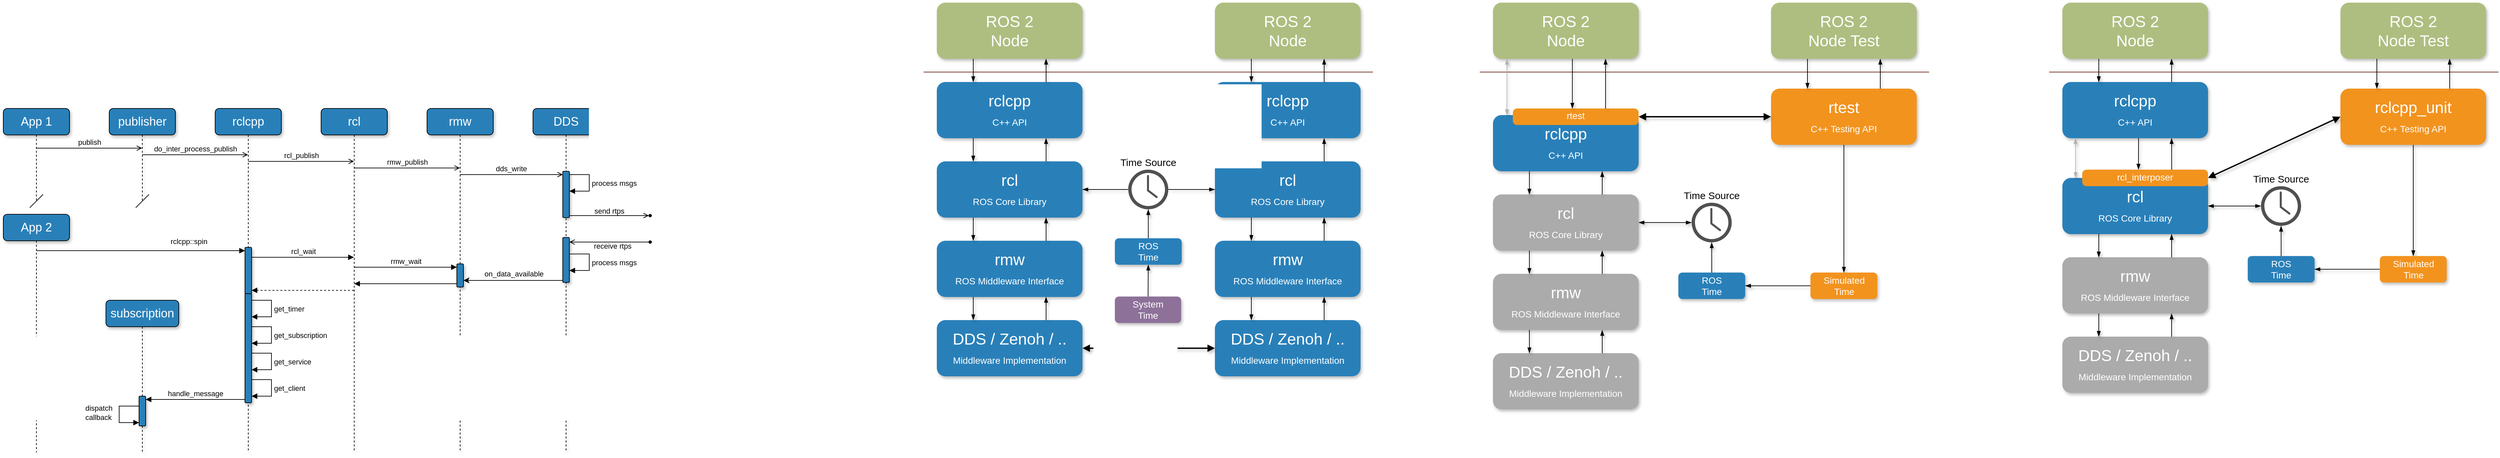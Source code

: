 <mxfile version="27.0.5">
  <diagram name="Page-1" id="fbcf5db9-b524-4cd4-e4f3-379dc89c3999">
    <mxGraphModel dx="4651" dy="1644" grid="1" gridSize="5" guides="1" tooltips="1" connect="1" arrows="1" fold="1" page="1" pageScale="1" pageWidth="850" pageHeight="1100" background="none" math="0" shadow="0">
      <root>
        <mxCell id="0" />
        <mxCell id="1" parent="0" />
        <mxCell id="2a0f93b5c73ef8e7-1" value="" style="line;strokeWidth=2;direction=south;html=1;fillColor=none;fontSize=13;fontColor=#000000;align=center;strokeColor=light-dark(#ac8680, #ec8f82);rotation=90;" parent="1" vertex="1">
          <mxGeometry x="374.38" y="-114.37" width="10" height="678.75" as="geometry" />
        </mxCell>
        <mxCell id="2a0f93b5c73ef8e7-4" value="rclcpp&lt;div&gt;&lt;font style=&quot;font-size: 14px;&quot;&gt;C++ API&lt;/font&gt;&lt;/div&gt;" style="rounded=1;whiteSpace=wrap;html=1;strokeColor=none;strokeWidth=1;fillColor=#2980B9;fontSize=24;fontColor=#FFFFFF;align=center;gradientColor=none;gradientDirection=east;verticalAlign=middle;shadow=1;" parent="1" vertex="1">
          <mxGeometry x="60" y="240" width="220" height="85" as="geometry" />
        </mxCell>
        <mxCell id="S-ND-zWsVGXMze0sxAtu-1" value="ROS 2&lt;div&gt;Node&lt;/div&gt;" style="rounded=1;whiteSpace=wrap;html=1;strokeColor=none;strokeWidth=1;fillColor=#AEBE80;fontSize=24;fontColor=#FFFFFF;align=center;gradientColor=none;gradientDirection=east;verticalAlign=middle;shadow=1;" parent="1" vertex="1">
          <mxGeometry x="60" y="120" width="220" height="85" as="geometry" />
        </mxCell>
        <mxCell id="S-ND-zWsVGXMze0sxAtu-3" value="rcl&lt;div&gt;&lt;span style=&quot;font-size: 14px;&quot;&gt;ROS Core Library&lt;/span&gt;&lt;/div&gt;" style="rounded=1;whiteSpace=wrap;html=1;strokeColor=none;strokeWidth=1;fillColor=#2980B9;fontSize=24;fontColor=#FFFFFF;align=center;gradientColor=none;gradientDirection=east;verticalAlign=middle;shadow=1;fontFamily=Helvetica;" parent="1" vertex="1">
          <mxGeometry x="60" y="360" width="220" height="85" as="geometry" />
        </mxCell>
        <mxCell id="S-ND-zWsVGXMze0sxAtu-4" value="rmw&lt;br&gt;&lt;div&gt;&lt;span style=&quot;font-size: 14px;&quot;&gt;ROS Middleware Interface&lt;/span&gt;&lt;/div&gt;" style="rounded=1;whiteSpace=wrap;html=1;strokeColor=none;strokeWidth=1;fillColor=#2980B9;fontSize=24;fontColor=#FFFFFF;align=center;gradientColor=none;gradientDirection=east;verticalAlign=middle;shadow=1;fontFamily=Helvetica;" parent="1" vertex="1">
          <mxGeometry x="60" y="480" width="220" height="85" as="geometry" />
        </mxCell>
        <mxCell id="S-ND-zWsVGXMze0sxAtu-5" value="DDS / Zenoh / ..&lt;br&gt;&lt;div&gt;&lt;span style=&quot;font-size: 14px;&quot;&gt;Middleware Implementation&lt;/span&gt;&lt;/div&gt;" style="rounded=1;whiteSpace=wrap;html=1;strokeColor=none;strokeWidth=1;fillColor=#2980B9;fontSize=24;fontColor=#FFFFFF;align=center;gradientColor=none;gradientDirection=east;verticalAlign=middle;shadow=1;fontFamily=Helvetica;" parent="1" vertex="1">
          <mxGeometry x="60" y="600" width="220" height="85" as="geometry" />
        </mxCell>
        <mxCell id="S-ND-zWsVGXMze0sxAtu-9" value="" style="endArrow=blockThin;html=1;rounded=0;shadow=1;hachureGap=4;strokeColor=default;align=center;verticalAlign=middle;fontFamily=Architects Daughter;fontSource=https%3A%2F%2Ffonts.googleapis.com%2Fcss%3Ffamily%3DArchitects%2BDaughter;fontSize=11;fontColor=default;labelBackgroundColor=default;flowAnimation=0;targetPerimeterSpacing=0;curved=0;endFill=1;exitX=0.25;exitY=1;exitDx=0;exitDy=0;entryX=0.25;entryY=0;entryDx=0;entryDy=0;" parent="1" source="2a0f93b5c73ef8e7-4" target="S-ND-zWsVGXMze0sxAtu-3" edge="1">
          <mxGeometry width="50" height="50" relative="1" as="geometry">
            <mxPoint x="340" y="460" as="sourcePoint" />
            <mxPoint x="390" y="410" as="targetPoint" />
          </mxGeometry>
        </mxCell>
        <mxCell id="S-ND-zWsVGXMze0sxAtu-11" value="" style="endArrow=blockThin;html=1;rounded=0;shadow=1;hachureGap=4;strokeColor=default;align=center;verticalAlign=middle;fontFamily=Architects Daughter;fontSource=https%3A%2F%2Ffonts.googleapis.com%2Fcss%3Ffamily%3DArchitects%2BDaughter;fontSize=11;fontColor=default;labelBackgroundColor=default;flowAnimation=0;targetPerimeterSpacing=0;curved=0;entryX=0.75;entryY=1;entryDx=0;entryDy=0;exitX=0.75;exitY=0;exitDx=0;exitDy=0;endFill=1;" parent="1" source="S-ND-zWsVGXMze0sxAtu-3" target="2a0f93b5c73ef8e7-4" edge="1">
          <mxGeometry width="50" height="50" relative="1" as="geometry">
            <mxPoint x="340" y="460" as="sourcePoint" />
            <mxPoint x="390" y="410" as="targetPoint" />
          </mxGeometry>
        </mxCell>
        <mxCell id="S-ND-zWsVGXMze0sxAtu-12" value="" style="endArrow=blockThin;html=1;rounded=0;shadow=1;hachureGap=4;strokeColor=default;align=center;verticalAlign=middle;fontFamily=Architects Daughter;fontSource=https%3A%2F%2Ffonts.googleapis.com%2Fcss%3Ffamily%3DArchitects%2BDaughter;fontSize=11;fontColor=default;labelBackgroundColor=default;flowAnimation=0;targetPerimeterSpacing=0;curved=0;endFill=1;exitX=0.25;exitY=1;exitDx=0;exitDy=0;entryX=0.25;entryY=0;entryDx=0;entryDy=0;" parent="1" source="S-ND-zWsVGXMze0sxAtu-3" target="S-ND-zWsVGXMze0sxAtu-4" edge="1">
          <mxGeometry width="50" height="50" relative="1" as="geometry">
            <mxPoint x="84.8" y="445" as="sourcePoint" />
            <mxPoint x="84.8" y="480" as="targetPoint" />
          </mxGeometry>
        </mxCell>
        <mxCell id="S-ND-zWsVGXMze0sxAtu-13" value="" style="endArrow=blockThin;html=1;rounded=0;shadow=1;hachureGap=4;strokeColor=default;align=center;verticalAlign=middle;fontFamily=Architects Daughter;fontSource=https%3A%2F%2Ffonts.googleapis.com%2Fcss%3Ffamily%3DArchitects%2BDaughter;fontSize=11;fontColor=default;labelBackgroundColor=default;flowAnimation=0;targetPerimeterSpacing=0;curved=0;endFill=1;exitX=0.25;exitY=1;exitDx=0;exitDy=0;entryX=0.25;entryY=0;entryDx=0;entryDy=0;" parent="1" source="S-ND-zWsVGXMze0sxAtu-4" target="S-ND-zWsVGXMze0sxAtu-5" edge="1">
          <mxGeometry width="50" height="50" relative="1" as="geometry">
            <mxPoint x="40" y="550" as="sourcePoint" />
            <mxPoint x="40" y="585" as="targetPoint" />
          </mxGeometry>
        </mxCell>
        <mxCell id="S-ND-zWsVGXMze0sxAtu-15" value="" style="endArrow=blockThin;html=1;rounded=0;shadow=1;hachureGap=4;strokeColor=default;align=center;verticalAlign=middle;fontFamily=Architects Daughter;fontSource=https%3A%2F%2Ffonts.googleapis.com%2Fcss%3Ffamily%3DArchitects%2BDaughter;fontSize=11;fontColor=default;labelBackgroundColor=default;flowAnimation=0;targetPerimeterSpacing=0;curved=0;entryX=0.75;entryY=1;entryDx=0;entryDy=0;exitX=0.75;exitY=0;exitDx=0;exitDy=0;endFill=1;" parent="1" source="S-ND-zWsVGXMze0sxAtu-4" target="S-ND-zWsVGXMze0sxAtu-3" edge="1">
          <mxGeometry width="50" height="50" relative="1" as="geometry">
            <mxPoint x="310" y="495" as="sourcePoint" />
            <mxPoint x="310" y="460" as="targetPoint" />
          </mxGeometry>
        </mxCell>
        <mxCell id="S-ND-zWsVGXMze0sxAtu-16" value="" style="endArrow=blockThin;html=1;rounded=0;shadow=1;hachureGap=4;strokeColor=default;align=center;verticalAlign=middle;fontFamily=Architects Daughter;fontSource=https%3A%2F%2Ffonts.googleapis.com%2Fcss%3Ffamily%3DArchitects%2BDaughter;fontSize=11;fontColor=default;labelBackgroundColor=default;flowAnimation=0;targetPerimeterSpacing=0;curved=0;entryX=0.75;entryY=1;entryDx=0;entryDy=0;exitX=0.75;exitY=0;exitDx=0;exitDy=0;endFill=1;" parent="1" source="S-ND-zWsVGXMze0sxAtu-5" target="S-ND-zWsVGXMze0sxAtu-4" edge="1">
          <mxGeometry width="50" height="50" relative="1" as="geometry">
            <mxPoint x="320" y="595" as="sourcePoint" />
            <mxPoint x="320" y="560" as="targetPoint" />
          </mxGeometry>
        </mxCell>
        <mxCell id="S-ND-zWsVGXMze0sxAtu-17" value="" style="endArrow=blockThin;html=1;rounded=0;shadow=1;hachureGap=4;strokeColor=default;align=center;verticalAlign=middle;fontFamily=Architects Daughter;fontSource=https%3A%2F%2Ffonts.googleapis.com%2Fcss%3Ffamily%3DArchitects%2BDaughter;fontSize=11;fontColor=default;labelBackgroundColor=default;flowAnimation=0;targetPerimeterSpacing=0;curved=0;entryX=0.75;entryY=1;entryDx=0;entryDy=0;exitX=0.75;exitY=0;exitDx=0;exitDy=0;endFill=1;" parent="1" source="2a0f93b5c73ef8e7-4" target="S-ND-zWsVGXMze0sxAtu-1" edge="1">
          <mxGeometry width="50" height="50" relative="1" as="geometry">
            <mxPoint x="280" y="240" as="sourcePoint" />
            <mxPoint x="280" y="205" as="targetPoint" />
          </mxGeometry>
        </mxCell>
        <mxCell id="S-ND-zWsVGXMze0sxAtu-18" value="" style="endArrow=blockThin;html=1;rounded=0;shadow=1;hachureGap=4;strokeColor=default;align=center;verticalAlign=middle;fontFamily=Architects Daughter;fontSource=https%3A%2F%2Ffonts.googleapis.com%2Fcss%3Ffamily%3DArchitects%2BDaughter;fontSize=11;fontColor=default;labelBackgroundColor=default;flowAnimation=0;targetPerimeterSpacing=0;curved=0;endFill=1;exitX=0.25;exitY=1;exitDx=0;exitDy=0;entryX=0.25;entryY=0;entryDx=0;entryDy=0;" parent="1" source="S-ND-zWsVGXMze0sxAtu-1" target="2a0f93b5c73ef8e7-4" edge="1">
          <mxGeometry width="50" height="50" relative="1" as="geometry">
            <mxPoint x="125" y="335" as="sourcePoint" />
            <mxPoint x="125" y="370" as="targetPoint" />
          </mxGeometry>
        </mxCell>
        <mxCell id="S-ND-zWsVGXMze0sxAtu-25" value="" style="line;strokeWidth=2;direction=south;html=1;fillColor=none;fontSize=13;fontColor=#000000;align=center;strokeColor=light-dark(#ac8680, #ec8f82);rotation=90;" parent="1" vertex="1">
          <mxGeometry x="1214.38" y="-114.37" width="10" height="678.75" as="geometry" />
        </mxCell>
        <mxCell id="S-ND-zWsVGXMze0sxAtu-86" style="edgeStyle=none;shape=connector;curved=0;rounded=0;hachureGap=4;orthogonalLoop=1;jettySize=auto;html=1;entryX=0.5;entryY=0;entryDx=0;entryDy=0;shadow=1;strokeColor=default;align=center;verticalAlign=middle;fontFamily=Architects Daughter;fontSource=https%3A%2F%2Ffonts.googleapis.com%2Fcss%3Ffamily%3DArchitects%2BDaughter;fontSize=11;fontColor=default;labelBackgroundColor=default;startArrow=none;startFill=0;endArrow=blockThin;endFill=1;flowAnimation=0;targetPerimeterSpacing=0;" parent="1" source="S-ND-zWsVGXMze0sxAtu-26" target="S-ND-zWsVGXMze0sxAtu-84" edge="1">
          <mxGeometry relative="1" as="geometry" />
        </mxCell>
        <mxCell id="S-ND-zWsVGXMze0sxAtu-26" value="rtest&lt;br&gt;&lt;div&gt;&lt;font style=&quot;font-size: 14px;&quot;&gt;C++ Testing API&lt;/font&gt;&lt;/div&gt;" style="rounded=1;whiteSpace=wrap;html=1;strokeColor=none;strokeWidth=1;fillColor=#F2931E;fontSize=24;fontColor=#FFFFFF;align=center;gradientColor=none;gradientDirection=east;verticalAlign=middle;shadow=1;" parent="1" vertex="1">
          <mxGeometry x="1320" y="250" width="220" height="85" as="geometry" />
        </mxCell>
        <mxCell id="S-ND-zWsVGXMze0sxAtu-27" value="rclcpp&lt;div&gt;&lt;font style=&quot;font-size: 14px;&quot;&gt;C++ API&lt;/font&gt;&lt;/div&gt;" style="rounded=1;whiteSpace=wrap;html=1;strokeColor=none;strokeWidth=1;fillColor=#2980B9;fontSize=24;fontColor=#FFFFFF;align=center;gradientColor=none;gradientDirection=east;verticalAlign=middle;shadow=1;fontFamily=Helvetica;" parent="1" vertex="1">
          <mxGeometry x="900" y="290" width="220" height="85" as="geometry" />
        </mxCell>
        <mxCell id="S-ND-zWsVGXMze0sxAtu-28" value="ROS 2&lt;div&gt;Node&lt;/div&gt;" style="rounded=1;whiteSpace=wrap;html=1;strokeColor=none;strokeWidth=1;fillColor=#AEBE80;fontSize=24;fontColor=#FFFFFF;align=center;gradientColor=none;gradientDirection=east;verticalAlign=middle;shadow=1;fontFamily=Helvetica;" parent="1" vertex="1">
          <mxGeometry x="900" y="120" width="220" height="85" as="geometry" />
        </mxCell>
        <mxCell id="S-ND-zWsVGXMze0sxAtu-29" value="rcl&lt;div&gt;&lt;span style=&quot;font-size: 14px;&quot;&gt;ROS Core Library&lt;/span&gt;&lt;/div&gt;" style="rounded=1;whiteSpace=wrap;html=1;strokeColor=none;strokeWidth=1;fillColor=#ABABAB;fontSize=24;fontColor=#FFFFFF;align=center;gradientColor=none;gradientDirection=east;verticalAlign=middle;shadow=1;" parent="1" vertex="1">
          <mxGeometry x="900" y="410" width="220" height="85" as="geometry" />
        </mxCell>
        <mxCell id="S-ND-zWsVGXMze0sxAtu-30" value="rmw&lt;br&gt;&lt;div&gt;&lt;span style=&quot;font-size: 14px;&quot;&gt;ROS Middleware Interface&lt;/span&gt;&lt;/div&gt;" style="rounded=1;whiteSpace=wrap;html=1;strokeColor=none;strokeWidth=1;fillColor=#ABABAB;fontSize=24;fontColor=#FFFFFF;align=center;gradientColor=none;gradientDirection=east;verticalAlign=middle;shadow=1;" parent="1" vertex="1">
          <mxGeometry x="900" y="530" width="220" height="85" as="geometry" />
        </mxCell>
        <mxCell id="S-ND-zWsVGXMze0sxAtu-31" value="DDS / Zenoh / ..&lt;br&gt;&lt;div&gt;&lt;span style=&quot;font-size: 14px;&quot;&gt;Middleware Implementation&lt;/span&gt;&lt;/div&gt;" style="rounded=1;whiteSpace=wrap;html=1;strokeColor=none;strokeWidth=1;fillColor=#ABABAB;fontSize=24;fontColor=#FFFFFF;align=center;gradientColor=none;gradientDirection=east;verticalAlign=middle;shadow=1;" parent="1" vertex="1">
          <mxGeometry x="900" y="650" width="220" height="85" as="geometry" />
        </mxCell>
        <mxCell id="S-ND-zWsVGXMze0sxAtu-32" value="ROS 2&lt;div&gt;Node Test&lt;/div&gt;" style="rounded=1;whiteSpace=wrap;html=1;strokeColor=none;strokeWidth=1;fillColor=#AEBE80;fontSize=24;fontColor=#FFFFFF;align=center;gradientColor=none;gradientDirection=east;verticalAlign=middle;shadow=1;fontFamily=Helvetica;" parent="1" vertex="1">
          <mxGeometry x="1320" y="120" width="220" height="85" as="geometry" />
        </mxCell>
        <mxCell id="S-ND-zWsVGXMze0sxAtu-33" value="" style="endArrow=blockThin;html=1;rounded=0;shadow=1;hachureGap=4;strokeColor=default;align=center;verticalAlign=middle;fontFamily=Architects Daughter;fontSource=https%3A%2F%2Ffonts.googleapis.com%2Fcss%3Ffamily%3DArchitects%2BDaughter;fontSize=11;fontColor=default;labelBackgroundColor=default;flowAnimation=0;targetPerimeterSpacing=0;curved=0;endFill=1;exitX=0.25;exitY=1;exitDx=0;exitDy=0;entryX=0.25;entryY=0;entryDx=0;entryDy=0;" parent="1" source="S-ND-zWsVGXMze0sxAtu-27" target="S-ND-zWsVGXMze0sxAtu-29" edge="1">
          <mxGeometry width="50" height="50" relative="1" as="geometry">
            <mxPoint x="1180" y="510" as="sourcePoint" />
            <mxPoint x="1230" y="460" as="targetPoint" />
          </mxGeometry>
        </mxCell>
        <mxCell id="S-ND-zWsVGXMze0sxAtu-34" value="" style="endArrow=blockThin;html=1;rounded=0;shadow=1;hachureGap=4;strokeColor=default;align=center;verticalAlign=middle;fontFamily=Architects Daughter;fontSource=https%3A%2F%2Ffonts.googleapis.com%2Fcss%3Ffamily%3DArchitects%2BDaughter;fontSize=11;fontColor=default;labelBackgroundColor=default;flowAnimation=0;targetPerimeterSpacing=0;curved=0;entryX=0.75;entryY=1;entryDx=0;entryDy=0;exitX=0.75;exitY=0;exitDx=0;exitDy=0;endFill=1;" parent="1" source="S-ND-zWsVGXMze0sxAtu-29" target="S-ND-zWsVGXMze0sxAtu-27" edge="1">
          <mxGeometry width="50" height="50" relative="1" as="geometry">
            <mxPoint x="1180" y="510" as="sourcePoint" />
            <mxPoint x="1230" y="460" as="targetPoint" />
          </mxGeometry>
        </mxCell>
        <mxCell id="S-ND-zWsVGXMze0sxAtu-35" value="" style="endArrow=blockThin;html=1;rounded=0;shadow=1;hachureGap=4;strokeColor=default;align=center;verticalAlign=middle;fontFamily=Architects Daughter;fontSource=https%3A%2F%2Ffonts.googleapis.com%2Fcss%3Ffamily%3DArchitects%2BDaughter;fontSize=11;fontColor=default;labelBackgroundColor=default;flowAnimation=0;targetPerimeterSpacing=0;curved=0;endFill=1;exitX=0.25;exitY=1;exitDx=0;exitDy=0;entryX=0.25;entryY=0;entryDx=0;entryDy=0;" parent="1" source="S-ND-zWsVGXMze0sxAtu-29" target="S-ND-zWsVGXMze0sxAtu-30" edge="1">
          <mxGeometry width="50" height="50" relative="1" as="geometry">
            <mxPoint x="924.8" y="495" as="sourcePoint" />
            <mxPoint x="924.8" y="530" as="targetPoint" />
          </mxGeometry>
        </mxCell>
        <mxCell id="S-ND-zWsVGXMze0sxAtu-36" value="" style="endArrow=blockThin;html=1;rounded=0;shadow=1;hachureGap=4;strokeColor=default;align=center;verticalAlign=middle;fontFamily=Architects Daughter;fontSource=https%3A%2F%2Ffonts.googleapis.com%2Fcss%3Ffamily%3DArchitects%2BDaughter;fontSize=11;fontColor=default;labelBackgroundColor=default;flowAnimation=0;targetPerimeterSpacing=0;curved=0;endFill=1;exitX=0.25;exitY=1;exitDx=0;exitDy=0;entryX=0.25;entryY=0;entryDx=0;entryDy=0;" parent="1" source="S-ND-zWsVGXMze0sxAtu-30" target="S-ND-zWsVGXMze0sxAtu-31" edge="1">
          <mxGeometry width="50" height="50" relative="1" as="geometry">
            <mxPoint x="880" y="600" as="sourcePoint" />
            <mxPoint x="880" y="635" as="targetPoint" />
          </mxGeometry>
        </mxCell>
        <mxCell id="S-ND-zWsVGXMze0sxAtu-37" value="" style="endArrow=blockThin;html=1;rounded=0;shadow=1;hachureGap=4;strokeColor=default;align=center;verticalAlign=middle;fontFamily=Architects Daughter;fontSource=https%3A%2F%2Ffonts.googleapis.com%2Fcss%3Ffamily%3DArchitects%2BDaughter;fontSize=11;fontColor=default;labelBackgroundColor=default;flowAnimation=0;targetPerimeterSpacing=0;curved=0;entryX=0.75;entryY=1;entryDx=0;entryDy=0;exitX=0.75;exitY=0;exitDx=0;exitDy=0;endFill=1;" parent="1" source="S-ND-zWsVGXMze0sxAtu-30" target="S-ND-zWsVGXMze0sxAtu-29" edge="1">
          <mxGeometry width="50" height="50" relative="1" as="geometry">
            <mxPoint x="1150" y="545" as="sourcePoint" />
            <mxPoint x="1150" y="510" as="targetPoint" />
          </mxGeometry>
        </mxCell>
        <mxCell id="S-ND-zWsVGXMze0sxAtu-38" value="" style="endArrow=blockThin;html=1;rounded=0;shadow=1;hachureGap=4;strokeColor=default;align=center;verticalAlign=middle;fontFamily=Architects Daughter;fontSource=https%3A%2F%2Ffonts.googleapis.com%2Fcss%3Ffamily%3DArchitects%2BDaughter;fontSize=11;fontColor=default;labelBackgroundColor=default;flowAnimation=0;targetPerimeterSpacing=0;curved=0;entryX=0.75;entryY=1;entryDx=0;entryDy=0;exitX=0.75;exitY=0;exitDx=0;exitDy=0;endFill=1;" parent="1" source="S-ND-zWsVGXMze0sxAtu-31" target="S-ND-zWsVGXMze0sxAtu-30" edge="1">
          <mxGeometry width="50" height="50" relative="1" as="geometry">
            <mxPoint x="1160" y="645" as="sourcePoint" />
            <mxPoint x="1160" y="610" as="targetPoint" />
          </mxGeometry>
        </mxCell>
        <mxCell id="S-ND-zWsVGXMze0sxAtu-41" value="rclcpp&lt;div&gt;&lt;font style=&quot;font-size: 14px;&quot;&gt;C++ API&lt;/font&gt;&lt;/div&gt;" style="rounded=1;whiteSpace=wrap;html=1;strokeColor=none;strokeWidth=1;fillColor=#2980B9;fontSize=24;fontColor=#FFFFFF;align=center;gradientColor=none;gradientDirection=east;verticalAlign=middle;shadow=1;fontFamily=Helvetica;" parent="1" vertex="1">
          <mxGeometry x="480" y="240" width="220" height="85" as="geometry" />
        </mxCell>
        <mxCell id="S-ND-zWsVGXMze0sxAtu-42" value="ROS 2&lt;div&gt;Node&lt;/div&gt;" style="rounded=1;whiteSpace=wrap;html=1;strokeColor=none;strokeWidth=1;fillColor=#AEBE80;fontSize=24;fontColor=#FFFFFF;align=center;gradientColor=none;gradientDirection=east;verticalAlign=middle;shadow=1;fontFamily=Helvetica;" parent="1" vertex="1">
          <mxGeometry x="480" y="120" width="220" height="85" as="geometry" />
        </mxCell>
        <mxCell id="S-ND-zWsVGXMze0sxAtu-43" value="rcl&lt;div&gt;&lt;span style=&quot;font-size: 14px;&quot;&gt;ROS Core Library&lt;/span&gt;&lt;/div&gt;" style="rounded=1;whiteSpace=wrap;html=1;strokeColor=none;strokeWidth=1;fillColor=#2980B9;fontSize=24;fontColor=#FFFFFF;align=center;gradientColor=none;gradientDirection=east;verticalAlign=middle;shadow=1;fontFamily=Helvetica;" parent="1" vertex="1">
          <mxGeometry x="480" y="360" width="220" height="85" as="geometry" />
        </mxCell>
        <mxCell id="S-ND-zWsVGXMze0sxAtu-44" value="rmw&lt;br&gt;&lt;div&gt;&lt;span style=&quot;font-size: 14px;&quot;&gt;ROS Middleware Interface&lt;/span&gt;&lt;/div&gt;" style="rounded=1;whiteSpace=wrap;html=1;strokeColor=none;strokeWidth=1;fillColor=#2980B9;fontSize=24;fontColor=#FFFFFF;align=center;gradientColor=none;gradientDirection=east;verticalAlign=middle;shadow=1;fontFamily=Helvetica;" parent="1" vertex="1">
          <mxGeometry x="480" y="480" width="220" height="85" as="geometry" />
        </mxCell>
        <mxCell id="S-ND-zWsVGXMze0sxAtu-45" value="DDS / Zenoh / ..&lt;br&gt;&lt;div&gt;&lt;span style=&quot;font-size: 14px;&quot;&gt;Middleware Implementation&lt;/span&gt;&lt;/div&gt;" style="rounded=1;whiteSpace=wrap;html=1;strokeColor=none;strokeWidth=1;fillColor=#2980B9;fontSize=24;fontColor=#FFFFFF;align=center;gradientColor=none;gradientDirection=east;verticalAlign=middle;shadow=1;fontFamily=Helvetica;" parent="1" vertex="1">
          <mxGeometry x="480" y="600" width="220" height="85" as="geometry" />
        </mxCell>
        <mxCell id="S-ND-zWsVGXMze0sxAtu-46" value="" style="endArrow=blockThin;html=1;rounded=0;shadow=1;hachureGap=4;strokeColor=default;align=center;verticalAlign=middle;fontFamily=Architects Daughter;fontSource=https%3A%2F%2Ffonts.googleapis.com%2Fcss%3Ffamily%3DArchitects%2BDaughter;fontSize=11;fontColor=default;labelBackgroundColor=default;flowAnimation=0;targetPerimeterSpacing=0;curved=0;endFill=1;exitX=0.25;exitY=1;exitDx=0;exitDy=0;entryX=0.25;entryY=0;entryDx=0;entryDy=0;" parent="1" source="S-ND-zWsVGXMze0sxAtu-41" target="S-ND-zWsVGXMze0sxAtu-43" edge="1">
          <mxGeometry width="50" height="50" relative="1" as="geometry">
            <mxPoint x="760" y="460" as="sourcePoint" />
            <mxPoint x="810" y="410" as="targetPoint" />
          </mxGeometry>
        </mxCell>
        <mxCell id="S-ND-zWsVGXMze0sxAtu-47" value="" style="endArrow=blockThin;html=1;rounded=0;shadow=1;hachureGap=4;strokeColor=default;align=center;verticalAlign=middle;fontFamily=Architects Daughter;fontSource=https%3A%2F%2Ffonts.googleapis.com%2Fcss%3Ffamily%3DArchitects%2BDaughter;fontSize=11;fontColor=default;labelBackgroundColor=default;flowAnimation=0;targetPerimeterSpacing=0;curved=0;entryX=0.75;entryY=1;entryDx=0;entryDy=0;exitX=0.75;exitY=0;exitDx=0;exitDy=0;endFill=1;" parent="1" source="S-ND-zWsVGXMze0sxAtu-43" target="S-ND-zWsVGXMze0sxAtu-41" edge="1">
          <mxGeometry width="50" height="50" relative="1" as="geometry">
            <mxPoint x="760" y="460" as="sourcePoint" />
            <mxPoint x="810" y="410" as="targetPoint" />
          </mxGeometry>
        </mxCell>
        <mxCell id="S-ND-zWsVGXMze0sxAtu-48" value="" style="endArrow=blockThin;html=1;rounded=0;shadow=1;hachureGap=4;strokeColor=default;align=center;verticalAlign=middle;fontFamily=Architects Daughter;fontSource=https%3A%2F%2Ffonts.googleapis.com%2Fcss%3Ffamily%3DArchitects%2BDaughter;fontSize=11;fontColor=default;labelBackgroundColor=default;flowAnimation=0;targetPerimeterSpacing=0;curved=0;endFill=1;exitX=0.25;exitY=1;exitDx=0;exitDy=0;entryX=0.25;entryY=0;entryDx=0;entryDy=0;" parent="1" source="S-ND-zWsVGXMze0sxAtu-43" target="S-ND-zWsVGXMze0sxAtu-44" edge="1">
          <mxGeometry width="50" height="50" relative="1" as="geometry">
            <mxPoint x="504.8" y="445" as="sourcePoint" />
            <mxPoint x="504.8" y="480" as="targetPoint" />
          </mxGeometry>
        </mxCell>
        <mxCell id="S-ND-zWsVGXMze0sxAtu-49" value="" style="endArrow=blockThin;html=1;rounded=0;shadow=1;hachureGap=4;strokeColor=default;align=center;verticalAlign=middle;fontFamily=Architects Daughter;fontSource=https%3A%2F%2Ffonts.googleapis.com%2Fcss%3Ffamily%3DArchitects%2BDaughter;fontSize=11;fontColor=default;labelBackgroundColor=default;flowAnimation=0;targetPerimeterSpacing=0;curved=0;endFill=1;exitX=0.25;exitY=1;exitDx=0;exitDy=0;entryX=0.25;entryY=0;entryDx=0;entryDy=0;" parent="1" source="S-ND-zWsVGXMze0sxAtu-44" target="S-ND-zWsVGXMze0sxAtu-45" edge="1">
          <mxGeometry width="50" height="50" relative="1" as="geometry">
            <mxPoint x="460" y="550" as="sourcePoint" />
            <mxPoint x="460" y="585" as="targetPoint" />
          </mxGeometry>
        </mxCell>
        <mxCell id="S-ND-zWsVGXMze0sxAtu-50" value="" style="endArrow=blockThin;html=1;rounded=0;shadow=1;hachureGap=4;strokeColor=default;align=center;verticalAlign=middle;fontFamily=Architects Daughter;fontSource=https%3A%2F%2Ffonts.googleapis.com%2Fcss%3Ffamily%3DArchitects%2BDaughter;fontSize=11;fontColor=default;labelBackgroundColor=default;flowAnimation=0;targetPerimeterSpacing=0;curved=0;entryX=0.75;entryY=1;entryDx=0;entryDy=0;exitX=0.75;exitY=0;exitDx=0;exitDy=0;endFill=1;" parent="1" source="S-ND-zWsVGXMze0sxAtu-44" target="S-ND-zWsVGXMze0sxAtu-43" edge="1">
          <mxGeometry width="50" height="50" relative="1" as="geometry">
            <mxPoint x="730" y="495" as="sourcePoint" />
            <mxPoint x="730" y="460" as="targetPoint" />
          </mxGeometry>
        </mxCell>
        <mxCell id="S-ND-zWsVGXMze0sxAtu-51" value="" style="endArrow=blockThin;html=1;rounded=0;shadow=1;hachureGap=4;strokeColor=default;align=center;verticalAlign=middle;fontFamily=Architects Daughter;fontSource=https%3A%2F%2Ffonts.googleapis.com%2Fcss%3Ffamily%3DArchitects%2BDaughter;fontSize=11;fontColor=default;labelBackgroundColor=default;flowAnimation=0;targetPerimeterSpacing=0;curved=0;entryX=0.75;entryY=1;entryDx=0;entryDy=0;exitX=0.75;exitY=0;exitDx=0;exitDy=0;endFill=1;" parent="1" source="S-ND-zWsVGXMze0sxAtu-45" target="S-ND-zWsVGXMze0sxAtu-44" edge="1">
          <mxGeometry width="50" height="50" relative="1" as="geometry">
            <mxPoint x="740" y="595" as="sourcePoint" />
            <mxPoint x="740" y="560" as="targetPoint" />
          </mxGeometry>
        </mxCell>
        <mxCell id="S-ND-zWsVGXMze0sxAtu-52" value="" style="endArrow=blockThin;html=1;rounded=0;shadow=1;hachureGap=4;strokeColor=default;align=center;verticalAlign=middle;fontFamily=Architects Daughter;fontSource=https%3A%2F%2Ffonts.googleapis.com%2Fcss%3Ffamily%3DArchitects%2BDaughter;fontSize=11;fontColor=default;labelBackgroundColor=default;flowAnimation=0;targetPerimeterSpacing=0;curved=0;entryX=0.75;entryY=1;entryDx=0;entryDy=0;exitX=0.75;exitY=0;exitDx=0;exitDy=0;endFill=1;" parent="1" source="S-ND-zWsVGXMze0sxAtu-41" target="S-ND-zWsVGXMze0sxAtu-42" edge="1">
          <mxGeometry width="50" height="50" relative="1" as="geometry">
            <mxPoint x="700" y="240" as="sourcePoint" />
            <mxPoint x="700" y="205" as="targetPoint" />
          </mxGeometry>
        </mxCell>
        <mxCell id="S-ND-zWsVGXMze0sxAtu-53" value="" style="endArrow=blockThin;html=1;rounded=0;shadow=1;hachureGap=4;strokeColor=default;align=center;verticalAlign=middle;fontFamily=Architects Daughter;fontSource=https%3A%2F%2Ffonts.googleapis.com%2Fcss%3Ffamily%3DArchitects%2BDaughter;fontSize=11;fontColor=default;labelBackgroundColor=default;flowAnimation=0;targetPerimeterSpacing=0;curved=0;endFill=1;exitX=0.25;exitY=1;exitDx=0;exitDy=0;entryX=0.25;entryY=0;entryDx=0;entryDy=0;" parent="1" source="S-ND-zWsVGXMze0sxAtu-42" target="S-ND-zWsVGXMze0sxAtu-41" edge="1">
          <mxGeometry width="50" height="50" relative="1" as="geometry">
            <mxPoint x="545" y="335" as="sourcePoint" />
            <mxPoint x="545" y="370" as="targetPoint" />
          </mxGeometry>
        </mxCell>
        <mxCell id="S-ND-zWsVGXMze0sxAtu-54" value="" style="endArrow=block;startArrow=block;html=1;rounded=0;shadow=1;hachureGap=4;strokeColor=default;align=center;verticalAlign=middle;fontFamily=Architects Daughter;fontSource=https%3A%2F%2Ffonts.googleapis.com%2Fcss%3Ffamily%3DArchitects%2BDaughter;fontSize=11;fontColor=default;labelBackgroundColor=default;flowAnimation=0;targetPerimeterSpacing=0;curved=0;exitX=1;exitY=0.5;exitDx=0;exitDy=0;entryX=0;entryY=0.5;entryDx=0;entryDy=0;strokeWidth=2;startFill=1;endFill=1;" parent="1" source="S-ND-zWsVGXMze0sxAtu-5" target="S-ND-zWsVGXMze0sxAtu-45" edge="1">
          <mxGeometry width="50" height="50" relative="1" as="geometry">
            <mxPoint x="820" y="390" as="sourcePoint" />
            <mxPoint x="870" y="340" as="targetPoint" />
            <Array as="points" />
          </mxGeometry>
        </mxCell>
        <mxCell id="S-ND-zWsVGXMze0sxAtu-58" style="edgeStyle=none;shape=connector;curved=0;rounded=0;hachureGap=4;orthogonalLoop=1;jettySize=auto;html=1;entryX=1;entryY=0.5;entryDx=0;entryDy=0;shadow=1;strokeColor=default;align=center;verticalAlign=middle;fontFamily=Architects Daughter;fontSource=https%3A%2F%2Ffonts.googleapis.com%2Fcss%3Ffamily%3DArchitects%2BDaughter;fontSize=11;fontColor=default;labelBackgroundColor=default;startArrow=none;startFill=0;endArrow=blockThin;endFill=1;flowAnimation=0;targetPerimeterSpacing=0;" parent="1" source="S-ND-zWsVGXMze0sxAtu-57" target="S-ND-zWsVGXMze0sxAtu-3" edge="1">
          <mxGeometry relative="1" as="geometry" />
        </mxCell>
        <mxCell id="S-ND-zWsVGXMze0sxAtu-67" style="edgeStyle=none;shape=connector;curved=0;rounded=0;hachureGap=4;orthogonalLoop=1;jettySize=auto;html=1;entryX=0;entryY=0.5;entryDx=0;entryDy=0;shadow=1;strokeColor=default;align=center;verticalAlign=middle;fontFamily=Architects Daughter;fontSource=https%3A%2F%2Ffonts.googleapis.com%2Fcss%3Ffamily%3DArchitects%2BDaughter;fontSize=11;fontColor=default;labelBackgroundColor=default;startArrow=none;startFill=0;endArrow=blockThin;endFill=1;flowAnimation=0;targetPerimeterSpacing=0;" parent="1" source="S-ND-zWsVGXMze0sxAtu-57" target="S-ND-zWsVGXMze0sxAtu-43" edge="1">
          <mxGeometry relative="1" as="geometry" />
        </mxCell>
        <mxCell id="S-ND-zWsVGXMze0sxAtu-57" value="Time Source" style="pointerEvents=1;shadow=0;dashed=0;html=1;strokeColor=none;fillColor=#505050;labelPosition=center;verticalLabelPosition=top;verticalAlign=bottom;outlineConnect=0;align=center;shape=mxgraph.office.concepts.clock;hachureGap=4;fontFamily=Helvetica;fontSize=15;fontColor=default;labelBackgroundColor=none;" parent="1" vertex="1">
          <mxGeometry x="349.07" y="372.5" width="60.62" height="60" as="geometry" />
        </mxCell>
        <mxCell id="S-ND-zWsVGXMze0sxAtu-59" value="&lt;span style=&quot;font-size: 14px;&quot;&gt;rtest&lt;/span&gt;" style="rounded=1;whiteSpace=wrap;html=1;strokeColor=none;strokeWidth=1;fillColor=#F2931E;fontSize=24;fontColor=#FFFFFF;align=center;gradientColor=none;gradientDirection=east;verticalAlign=bottom;shadow=0;arcSize=26;" parent="1" vertex="1">
          <mxGeometry x="930" y="280" width="190" height="25" as="geometry" />
        </mxCell>
        <mxCell id="S-ND-zWsVGXMze0sxAtu-60" value="" style="endArrow=blockThin;html=1;rounded=0;shadow=1;hachureGap=4;strokeColor=default;align=center;verticalAlign=middle;fontFamily=Architects Daughter;fontSource=https%3A%2F%2Ffonts.googleapis.com%2Fcss%3Ffamily%3DArchitects%2BDaughter;fontSize=11;fontColor=default;labelBackgroundColor=default;flowAnimation=0;targetPerimeterSpacing=0;curved=0;entryX=0.773;entryY=1;entryDx=0;entryDy=0;exitX=0.737;exitY=0.004;exitDx=0;exitDy=0;endFill=1;entryPerimeter=0;exitPerimeter=0;" parent="1" source="S-ND-zWsVGXMze0sxAtu-59" target="S-ND-zWsVGXMze0sxAtu-28" edge="1">
          <mxGeometry width="50" height="50" relative="1" as="geometry">
            <mxPoint x="1075" y="420" as="sourcePoint" />
            <mxPoint x="1075" y="385" as="targetPoint" />
          </mxGeometry>
        </mxCell>
        <mxCell id="S-ND-zWsVGXMze0sxAtu-61" value="" style="endArrow=blockThin;html=1;rounded=0;shadow=1;hachureGap=4;strokeColor=default;align=center;verticalAlign=middle;fontFamily=Architects Daughter;fontSource=https%3A%2F%2Ffonts.googleapis.com%2Fcss%3Ffamily%3DArchitects%2BDaughter;fontSize=11;fontColor=default;labelBackgroundColor=default;flowAnimation=0;targetPerimeterSpacing=0;curved=0;endFill=1;exitX=0.545;exitY=1;exitDx=0;exitDy=0;entryX=0.473;entryY=0.004;entryDx=0;entryDy=0;entryPerimeter=0;exitPerimeter=0;" parent="1" source="S-ND-zWsVGXMze0sxAtu-28" target="S-ND-zWsVGXMze0sxAtu-59" edge="1">
          <mxGeometry width="50" height="50" relative="1" as="geometry">
            <mxPoint x="965" y="385" as="sourcePoint" />
            <mxPoint x="965" y="420" as="targetPoint" />
          </mxGeometry>
        </mxCell>
        <mxCell id="S-ND-zWsVGXMze0sxAtu-62" value="" style="endArrow=blockThin;html=1;rounded=0;shadow=1;hachureGap=4;strokeColor=#B3B3B3;align=center;verticalAlign=middle;fontFamily=Architects Daughter;fontSource=https%3A%2F%2Ffonts.googleapis.com%2Fcss%3Ffamily%3DArchitects%2BDaughter;fontSize=11;fontColor=default;labelBackgroundColor=default;flowAnimation=0;targetPerimeterSpacing=0;curved=0;endFill=1;exitX=0.096;exitY=1;exitDx=0;exitDy=0;entryX=0.096;entryY=-0.001;entryDx=0;entryDy=0;exitPerimeter=0;entryPerimeter=0;startArrow=blockThin;startFill=1;" parent="1" source="S-ND-zWsVGXMze0sxAtu-28" target="S-ND-zWsVGXMze0sxAtu-27" edge="1">
          <mxGeometry width="50" height="50" relative="1" as="geometry">
            <mxPoint x="975" y="395" as="sourcePoint" />
            <mxPoint x="975" y="430" as="targetPoint" />
          </mxGeometry>
        </mxCell>
        <mxCell id="S-ND-zWsVGXMze0sxAtu-63" value="" style="endArrow=block;startArrow=block;html=1;rounded=0;shadow=1;hachureGap=4;strokeColor=default;align=center;verticalAlign=middle;fontFamily=Architects Daughter;fontSource=https%3A%2F%2Ffonts.googleapis.com%2Fcss%3Ffamily%3DArchitects%2BDaughter;fontSize=11;fontColor=default;labelBackgroundColor=default;flowAnimation=0;targetPerimeterSpacing=0;curved=0;exitX=1;exitY=0.5;exitDx=0;exitDy=0;entryX=0;entryY=0.5;entryDx=0;entryDy=0;strokeWidth=2;startFill=1;endFill=1;" parent="1" source="S-ND-zWsVGXMze0sxAtu-59" target="S-ND-zWsVGXMze0sxAtu-26" edge="1">
          <mxGeometry width="50" height="50" relative="1" as="geometry">
            <mxPoint x="1150" y="385" as="sourcePoint" />
            <mxPoint x="1310" y="385" as="targetPoint" />
          </mxGeometry>
        </mxCell>
        <mxCell id="S-ND-zWsVGXMze0sxAtu-64" value="" style="endArrow=blockThin;html=1;rounded=0;shadow=1;hachureGap=4;strokeColor=default;align=center;verticalAlign=middle;fontFamily=Architects Daughter;fontSource=https%3A%2F%2Ffonts.googleapis.com%2Fcss%3Ffamily%3DArchitects%2BDaughter;fontSize=11;fontColor=default;labelBackgroundColor=default;flowAnimation=0;targetPerimeterSpacing=0;curved=0;endFill=1;exitX=0.25;exitY=1;exitDx=0;exitDy=0;entryX=0.25;entryY=0;entryDx=0;entryDy=0;" parent="1" source="S-ND-zWsVGXMze0sxAtu-32" target="S-ND-zWsVGXMze0sxAtu-26" edge="1">
          <mxGeometry width="50" height="50" relative="1" as="geometry">
            <mxPoint x="1000" y="380" as="sourcePoint" />
            <mxPoint x="1000" y="415" as="targetPoint" />
          </mxGeometry>
        </mxCell>
        <mxCell id="S-ND-zWsVGXMze0sxAtu-65" value="" style="endArrow=blockThin;html=1;rounded=0;shadow=1;hachureGap=4;strokeColor=default;align=center;verticalAlign=middle;fontFamily=Architects Daughter;fontSource=https%3A%2F%2Ffonts.googleapis.com%2Fcss%3Ffamily%3DArchitects%2BDaughter;fontSize=11;fontColor=default;labelBackgroundColor=default;flowAnimation=0;targetPerimeterSpacing=0;curved=0;entryX=0.75;entryY=1;entryDx=0;entryDy=0;exitX=0.75;exitY=0;exitDx=0;exitDy=0;endFill=1;" parent="1" source="S-ND-zWsVGXMze0sxAtu-26" target="S-ND-zWsVGXMze0sxAtu-32" edge="1">
          <mxGeometry width="50" height="50" relative="1" as="geometry">
            <mxPoint x="1110" y="415" as="sourcePoint" />
            <mxPoint x="1110" y="380" as="targetPoint" />
          </mxGeometry>
        </mxCell>
        <mxCell id="S-ND-zWsVGXMze0sxAtu-77" style="edgeStyle=none;shape=connector;curved=0;rounded=0;hachureGap=4;orthogonalLoop=1;jettySize=auto;html=1;entryX=0.5;entryY=1;entryDx=0;entryDy=0;shadow=1;strokeColor=default;align=center;verticalAlign=middle;fontFamily=Architects Daughter;fontSource=https%3A%2F%2Ffonts.googleapis.com%2Fcss%3Ffamily%3DArchitects%2BDaughter;fontSize=11;fontColor=default;labelBackgroundColor=default;startArrow=none;startFill=0;endArrow=blockThin;endFill=1;flowAnimation=0;targetPerimeterSpacing=0;" parent="1" source="S-ND-zWsVGXMze0sxAtu-72" target="S-ND-zWsVGXMze0sxAtu-73" edge="1">
          <mxGeometry relative="1" as="geometry" />
        </mxCell>
        <mxCell id="S-ND-zWsVGXMze0sxAtu-72" value="System&lt;div&gt;Time&lt;/div&gt;" style="rounded=1;whiteSpace=wrap;html=1;strokeColor=none;strokeWidth=1;fillColor=#8D7199;fontSize=14;fontColor=#FFFFFF;align=center;gradientColor=none;gradientDirection=east;verticalAlign=middle;shadow=1;" parent="1" vertex="1">
          <mxGeometry x="328.92" y="564.38" width="100" height="40" as="geometry" />
        </mxCell>
        <mxCell id="S-ND-zWsVGXMze0sxAtu-75" style="edgeStyle=none;shape=connector;curved=0;rounded=0;hachureGap=4;orthogonalLoop=1;jettySize=auto;html=1;shadow=1;strokeColor=default;align=center;verticalAlign=middle;fontFamily=Architects Daughter;fontSource=https%3A%2F%2Ffonts.googleapis.com%2Fcss%3Ffamily%3DArchitects%2BDaughter;fontSize=11;fontColor=default;labelBackgroundColor=default;startArrow=none;startFill=0;endArrow=blockThin;endFill=1;flowAnimation=0;targetPerimeterSpacing=0;" parent="1" source="S-ND-zWsVGXMze0sxAtu-73" target="S-ND-zWsVGXMze0sxAtu-57" edge="1">
          <mxGeometry relative="1" as="geometry" />
        </mxCell>
        <mxCell id="S-ND-zWsVGXMze0sxAtu-73" value="ROS&lt;br&gt;&lt;div&gt;Time&lt;/div&gt;" style="rounded=1;whiteSpace=wrap;html=1;strokeColor=none;strokeWidth=1;fillColor=#2980B9;fontSize=14;fontColor=#FFFFFF;align=center;gradientColor=none;gradientDirection=east;verticalAlign=middle;shadow=1;" parent="1" vertex="1">
          <mxGeometry x="328.92" y="476.25" width="100.93" height="40" as="geometry" />
        </mxCell>
        <mxCell id="S-ND-zWsVGXMze0sxAtu-83" style="edgeStyle=none;shape=connector;curved=0;rounded=0;hachureGap=4;orthogonalLoop=1;jettySize=auto;html=1;entryX=1;entryY=0.5;entryDx=0;entryDy=0;shadow=1;strokeColor=default;align=center;verticalAlign=middle;fontFamily=Architects Daughter;fontSource=https%3A%2F%2Ffonts.googleapis.com%2Fcss%3Ffamily%3DArchitects%2BDaughter;fontSize=11;fontColor=default;labelBackgroundColor=default;startArrow=blockThin;startFill=1;endArrow=blockThin;endFill=1;flowAnimation=0;targetPerimeterSpacing=0;" parent="1" source="S-ND-zWsVGXMze0sxAtu-80" target="S-ND-zWsVGXMze0sxAtu-29" edge="1">
          <mxGeometry relative="1" as="geometry" />
        </mxCell>
        <mxCell id="S-ND-zWsVGXMze0sxAtu-80" value="Time Source" style="pointerEvents=1;shadow=0;dashed=0;html=1;strokeColor=none;fillColor=#505050;labelPosition=center;verticalLabelPosition=top;verticalAlign=bottom;outlineConnect=0;align=center;shape=mxgraph.office.concepts.clock;hachureGap=4;fontFamily=Helvetica;fontSize=15;fontColor=default;labelBackgroundColor=none;" parent="1" vertex="1">
          <mxGeometry x="1200" y="422.5" width="60.62" height="60" as="geometry" />
        </mxCell>
        <mxCell id="S-ND-zWsVGXMze0sxAtu-81" style="edgeStyle=none;shape=connector;curved=0;rounded=0;hachureGap=4;orthogonalLoop=1;jettySize=auto;html=1;shadow=1;strokeColor=default;align=center;verticalAlign=middle;fontFamily=Architects Daughter;fontSource=https%3A%2F%2Ffonts.googleapis.com%2Fcss%3Ffamily%3DArchitects%2BDaughter;fontSize=11;fontColor=default;labelBackgroundColor=default;startArrow=none;startFill=0;endArrow=blockThin;endFill=1;flowAnimation=0;targetPerimeterSpacing=0;" parent="1" source="S-ND-zWsVGXMze0sxAtu-82" target="S-ND-zWsVGXMze0sxAtu-80" edge="1">
          <mxGeometry relative="1" as="geometry" />
        </mxCell>
        <mxCell id="S-ND-zWsVGXMze0sxAtu-82" value="ROS&lt;br&gt;&lt;div&gt;Time&lt;/div&gt;" style="rounded=1;whiteSpace=wrap;html=1;strokeColor=none;strokeWidth=1;fillColor=#2980B9;fontSize=14;fontColor=#FFFFFF;align=center;gradientColor=none;gradientDirection=east;verticalAlign=middle;shadow=1;fontFamily=Helvetica;" parent="1" vertex="1">
          <mxGeometry x="1180" y="528.13" width="100.93" height="40" as="geometry" />
        </mxCell>
        <mxCell id="S-ND-zWsVGXMze0sxAtu-85" style="edgeStyle=none;shape=connector;curved=0;rounded=0;hachureGap=4;orthogonalLoop=1;jettySize=auto;html=1;entryX=1;entryY=0.5;entryDx=0;entryDy=0;shadow=1;strokeColor=default;align=center;verticalAlign=middle;fontFamily=Architects Daughter;fontSource=https%3A%2F%2Ffonts.googleapis.com%2Fcss%3Ffamily%3DArchitects%2BDaughter;fontSize=11;fontColor=default;labelBackgroundColor=default;startArrow=none;startFill=0;endArrow=blockThin;endFill=1;flowAnimation=0;targetPerimeterSpacing=0;" parent="1" source="S-ND-zWsVGXMze0sxAtu-84" target="S-ND-zWsVGXMze0sxAtu-82" edge="1">
          <mxGeometry relative="1" as="geometry" />
        </mxCell>
        <mxCell id="S-ND-zWsVGXMze0sxAtu-84" value="Simulated&lt;br&gt;&lt;div&gt;Time&lt;/div&gt;" style="rounded=1;whiteSpace=wrap;html=1;strokeColor=none;strokeWidth=1;fillColor=#F2931E;fontSize=14;fontColor=#FFFFFF;align=center;gradientColor=none;gradientDirection=east;verticalAlign=middle;shadow=1;" parent="1" vertex="1">
          <mxGeometry x="1379.54" y="528.13" width="100.93" height="40" as="geometry" />
        </mxCell>
        <mxCell id="S-ND-zWsVGXMze0sxAtu-87" value="" style="line;strokeWidth=2;direction=south;html=1;fillColor=none;fontSize=13;fontColor=#000000;align=center;strokeColor=light-dark(#ac8680, #ec8f82);rotation=90;" parent="1" vertex="1">
          <mxGeometry x="2074.38" y="-114.37" width="10" height="678.75" as="geometry" />
        </mxCell>
        <mxCell id="S-ND-zWsVGXMze0sxAtu-88" style="edgeStyle=none;shape=connector;curved=0;rounded=0;hachureGap=4;orthogonalLoop=1;jettySize=auto;html=1;entryX=0.5;entryY=0;entryDx=0;entryDy=0;shadow=1;strokeColor=default;align=center;verticalAlign=middle;fontFamily=Architects Daughter;fontSource=https%3A%2F%2Ffonts.googleapis.com%2Fcss%3Ffamily%3DArchitects%2BDaughter;fontSize=11;fontColor=default;labelBackgroundColor=default;startArrow=none;startFill=0;endArrow=blockThin;endFill=1;flowAnimation=0;targetPerimeterSpacing=0;" parent="1" source="S-ND-zWsVGXMze0sxAtu-89" target="S-ND-zWsVGXMze0sxAtu-114" edge="1">
          <mxGeometry relative="1" as="geometry" />
        </mxCell>
        <mxCell id="S-ND-zWsVGXMze0sxAtu-89" value="rclcpp_unit&lt;div&gt;&lt;font style=&quot;font-size: 14px;&quot;&gt;C++ Testing API&lt;/font&gt;&lt;/div&gt;" style="rounded=1;whiteSpace=wrap;html=1;strokeColor=none;strokeWidth=1;fillColor=#F2931E;fontSize=24;fontColor=#FFFFFF;align=center;gradientColor=none;gradientDirection=east;verticalAlign=middle;shadow=1;" parent="1" vertex="1">
          <mxGeometry x="2180" y="250" width="220" height="85" as="geometry" />
        </mxCell>
        <mxCell id="S-ND-zWsVGXMze0sxAtu-90" value="rclcpp&lt;div&gt;&lt;font style=&quot;font-size: 14px;&quot;&gt;C++ API&lt;/font&gt;&lt;/div&gt;" style="rounded=1;whiteSpace=wrap;html=1;strokeColor=none;strokeWidth=1;fillColor=#2980B9;fontSize=24;fontColor=#FFFFFF;align=center;gradientColor=none;gradientDirection=east;verticalAlign=middle;shadow=1;fontFamily=Helvetica;" parent="1" vertex="1">
          <mxGeometry x="1760" y="240" width="220" height="85" as="geometry" />
        </mxCell>
        <mxCell id="S-ND-zWsVGXMze0sxAtu-91" value="ROS 2&lt;div&gt;Node&lt;/div&gt;" style="rounded=1;whiteSpace=wrap;html=1;strokeColor=none;strokeWidth=1;fillColor=#AEBE80;fontSize=24;fontColor=#FFFFFF;align=center;gradientColor=none;gradientDirection=east;verticalAlign=middle;shadow=1;fontFamily=Helvetica;" parent="1" vertex="1">
          <mxGeometry x="1760" y="120" width="220" height="85" as="geometry" />
        </mxCell>
        <mxCell id="S-ND-zWsVGXMze0sxAtu-92" value="rcl&lt;div&gt;&lt;span style=&quot;font-size: 14px;&quot;&gt;ROS Core Library&lt;/span&gt;&lt;/div&gt;" style="rounded=1;whiteSpace=wrap;html=1;strokeColor=none;strokeWidth=1;fillColor=#2980B9;fontSize=24;fontColor=#FFFFFF;align=center;gradientColor=none;gradientDirection=east;verticalAlign=middle;shadow=1;fontFamily=Helvetica;" parent="1" vertex="1">
          <mxGeometry x="1760" y="385" width="220" height="85" as="geometry" />
        </mxCell>
        <mxCell id="S-ND-zWsVGXMze0sxAtu-93" value="rmw&lt;br&gt;&lt;div&gt;&lt;span style=&quot;font-size: 14px;&quot;&gt;ROS Middleware Interface&lt;/span&gt;&lt;/div&gt;" style="rounded=1;whiteSpace=wrap;html=1;strokeColor=none;strokeWidth=1;fillColor=#ABABAB;fontSize=24;fontColor=#FFFFFF;align=center;gradientColor=none;gradientDirection=east;verticalAlign=middle;shadow=1;" parent="1" vertex="1">
          <mxGeometry x="1760" y="505" width="220" height="85" as="geometry" />
        </mxCell>
        <mxCell id="S-ND-zWsVGXMze0sxAtu-94" value="DDS / Zenoh / ..&lt;br&gt;&lt;div&gt;&lt;span style=&quot;font-size: 14px;&quot;&gt;Middleware Implementation&lt;/span&gt;&lt;/div&gt;" style="rounded=1;whiteSpace=wrap;html=1;strokeColor=none;strokeWidth=1;fillColor=#ABABAB;fontSize=24;fontColor=#FFFFFF;align=center;gradientColor=none;gradientDirection=east;verticalAlign=middle;shadow=1;" parent="1" vertex="1">
          <mxGeometry x="1760" y="625" width="220" height="85" as="geometry" />
        </mxCell>
        <mxCell id="S-ND-zWsVGXMze0sxAtu-95" value="ROS 2&lt;div&gt;Node Test&lt;/div&gt;" style="rounded=1;whiteSpace=wrap;html=1;strokeColor=none;strokeWidth=1;fillColor=#AEBE80;fontSize=24;fontColor=#FFFFFF;align=center;gradientColor=none;gradientDirection=east;verticalAlign=middle;shadow=1;fontFamily=Helvetica;" parent="1" vertex="1">
          <mxGeometry x="2180" y="120" width="220" height="85" as="geometry" />
        </mxCell>
        <mxCell id="S-ND-zWsVGXMze0sxAtu-97" value="" style="endArrow=blockThin;html=1;rounded=0;shadow=1;hachureGap=4;strokeColor=default;align=center;verticalAlign=middle;fontFamily=Architects Daughter;fontSource=https%3A%2F%2Ffonts.googleapis.com%2Fcss%3Ffamily%3DArchitects%2BDaughter;fontSize=11;fontColor=default;labelBackgroundColor=default;flowAnimation=0;targetPerimeterSpacing=0;curved=0;entryX=0.75;entryY=1;entryDx=0;entryDy=0;endFill=1;exitX=0.711;exitY=0.002;exitDx=0;exitDy=0;exitPerimeter=0;" parent="1" source="S-ND-zWsVGXMze0sxAtu-102" target="S-ND-zWsVGXMze0sxAtu-90" edge="1">
          <mxGeometry width="50" height="50" relative="1" as="geometry">
            <mxPoint x="1925" y="380" as="sourcePoint" />
            <mxPoint x="2090" y="460" as="targetPoint" />
          </mxGeometry>
        </mxCell>
        <mxCell id="S-ND-zWsVGXMze0sxAtu-98" value="" style="endArrow=blockThin;html=1;rounded=0;shadow=1;hachureGap=4;strokeColor=default;align=center;verticalAlign=middle;fontFamily=Architects Daughter;fontSource=https%3A%2F%2Ffonts.googleapis.com%2Fcss%3Ffamily%3DArchitects%2BDaughter;fontSize=11;fontColor=default;labelBackgroundColor=default;flowAnimation=0;targetPerimeterSpacing=0;curved=0;endFill=1;exitX=0.25;exitY=1;exitDx=0;exitDy=0;entryX=0.25;entryY=0;entryDx=0;entryDy=0;" parent="1" source="S-ND-zWsVGXMze0sxAtu-92" target="S-ND-zWsVGXMze0sxAtu-93" edge="1">
          <mxGeometry width="50" height="50" relative="1" as="geometry">
            <mxPoint x="1784.8" y="470" as="sourcePoint" />
            <mxPoint x="1784.8" y="505" as="targetPoint" />
          </mxGeometry>
        </mxCell>
        <mxCell id="S-ND-zWsVGXMze0sxAtu-99" value="" style="endArrow=blockThin;html=1;rounded=0;shadow=1;hachureGap=4;strokeColor=default;align=center;verticalAlign=middle;fontFamily=Architects Daughter;fontSource=https%3A%2F%2Ffonts.googleapis.com%2Fcss%3Ffamily%3DArchitects%2BDaughter;fontSize=11;fontColor=default;labelBackgroundColor=default;flowAnimation=0;targetPerimeterSpacing=0;curved=0;endFill=1;exitX=0.25;exitY=1;exitDx=0;exitDy=0;entryX=0.25;entryY=0;entryDx=0;entryDy=0;" parent="1" source="S-ND-zWsVGXMze0sxAtu-93" target="S-ND-zWsVGXMze0sxAtu-94" edge="1">
          <mxGeometry width="50" height="50" relative="1" as="geometry">
            <mxPoint x="1740" y="575" as="sourcePoint" />
            <mxPoint x="1740" y="610" as="targetPoint" />
          </mxGeometry>
        </mxCell>
        <mxCell id="S-ND-zWsVGXMze0sxAtu-100" value="" style="endArrow=blockThin;html=1;rounded=0;shadow=1;hachureGap=4;strokeColor=default;align=center;verticalAlign=middle;fontFamily=Architects Daughter;fontSource=https%3A%2F%2Ffonts.googleapis.com%2Fcss%3Ffamily%3DArchitects%2BDaughter;fontSize=11;fontColor=default;labelBackgroundColor=default;flowAnimation=0;targetPerimeterSpacing=0;curved=0;entryX=0.75;entryY=1;entryDx=0;entryDy=0;exitX=0.75;exitY=0;exitDx=0;exitDy=0;endFill=1;" parent="1" source="S-ND-zWsVGXMze0sxAtu-93" target="S-ND-zWsVGXMze0sxAtu-92" edge="1">
          <mxGeometry width="50" height="50" relative="1" as="geometry">
            <mxPoint x="2010" y="520" as="sourcePoint" />
            <mxPoint x="2010" y="485" as="targetPoint" />
          </mxGeometry>
        </mxCell>
        <mxCell id="S-ND-zWsVGXMze0sxAtu-101" value="" style="endArrow=blockThin;html=1;rounded=0;shadow=1;hachureGap=4;strokeColor=default;align=center;verticalAlign=middle;fontFamily=Architects Daughter;fontSource=https%3A%2F%2Ffonts.googleapis.com%2Fcss%3Ffamily%3DArchitects%2BDaughter;fontSize=11;fontColor=default;labelBackgroundColor=default;flowAnimation=0;targetPerimeterSpacing=0;curved=0;entryX=0.75;entryY=1;entryDx=0;entryDy=0;exitX=0.75;exitY=0;exitDx=0;exitDy=0;endFill=1;" parent="1" source="S-ND-zWsVGXMze0sxAtu-94" target="S-ND-zWsVGXMze0sxAtu-93" edge="1">
          <mxGeometry width="50" height="50" relative="1" as="geometry">
            <mxPoint x="2020" y="620" as="sourcePoint" />
            <mxPoint x="2020" y="585" as="targetPoint" />
          </mxGeometry>
        </mxCell>
        <mxCell id="S-ND-zWsVGXMze0sxAtu-115" value="" style="edgeStyle=none;shape=connector;curved=0;rounded=0;hachureGap=4;orthogonalLoop=1;jettySize=auto;html=1;shadow=1;strokeColor=default;align=center;verticalAlign=middle;fontFamily=Architects Daughter;fontSource=https%3A%2F%2Ffonts.googleapis.com%2Fcss%3Ffamily%3DArchitects%2BDaughter;fontSize=11;fontColor=default;labelBackgroundColor=default;startArrow=blockThin;startFill=1;endArrow=none;endFill=1;flowAnimation=0;targetPerimeterSpacing=0;exitX=0.447;exitY=-0.008;exitDx=0;exitDy=0;exitPerimeter=0;entryX=0.523;entryY=1;entryDx=0;entryDy=0;entryPerimeter=0;" parent="1" source="S-ND-zWsVGXMze0sxAtu-102" target="S-ND-zWsVGXMze0sxAtu-90" edge="1">
          <mxGeometry relative="1" as="geometry" />
        </mxCell>
        <mxCell id="S-ND-zWsVGXMze0sxAtu-102" value="&lt;span style=&quot;font-size: 14px; background-color: transparent; color: light-dark(rgb(255, 255, 255), rgb(18, 18, 18));&quot;&gt;rcl_interposer&lt;/span&gt;" style="rounded=1;whiteSpace=wrap;html=1;strokeColor=none;strokeWidth=1;fillColor=#F2931E;fontSize=24;fontColor=#FFFFFF;align=center;gradientColor=none;gradientDirection=east;verticalAlign=bottom;shadow=0;arcSize=26;" parent="1" vertex="1">
          <mxGeometry x="1790" y="372.5" width="190" height="25" as="geometry" />
        </mxCell>
        <mxCell id="S-ND-zWsVGXMze0sxAtu-103" value="" style="endArrow=blockThin;html=1;rounded=0;shadow=1;hachureGap=4;strokeColor=default;align=center;verticalAlign=middle;fontFamily=Architects Daughter;fontSource=https%3A%2F%2Ffonts.googleapis.com%2Fcss%3Ffamily%3DArchitects%2BDaughter;fontSize=11;fontColor=default;labelBackgroundColor=default;flowAnimation=0;targetPerimeterSpacing=0;curved=0;entryX=0.75;entryY=1;entryDx=0;entryDy=0;exitX=0.75;exitY=0;exitDx=0;exitDy=0;endFill=1;" parent="1" source="S-ND-zWsVGXMze0sxAtu-90" target="S-ND-zWsVGXMze0sxAtu-91" edge="1">
          <mxGeometry width="50" height="50" relative="1" as="geometry">
            <mxPoint x="1935" y="420" as="sourcePoint" />
            <mxPoint x="1935" y="385" as="targetPoint" />
          </mxGeometry>
        </mxCell>
        <mxCell id="S-ND-zWsVGXMze0sxAtu-104" value="" style="endArrow=blockThin;html=1;rounded=0;shadow=1;hachureGap=4;strokeColor=default;align=center;verticalAlign=middle;fontFamily=Architects Daughter;fontSource=https%3A%2F%2Ffonts.googleapis.com%2Fcss%3Ffamily%3DArchitects%2BDaughter;fontSize=11;fontColor=default;labelBackgroundColor=default;flowAnimation=0;targetPerimeterSpacing=0;curved=0;endFill=1;exitX=0.25;exitY=1;exitDx=0;exitDy=0;entryX=0.25;entryY=0;entryDx=0;entryDy=0;" parent="1" source="S-ND-zWsVGXMze0sxAtu-91" target="S-ND-zWsVGXMze0sxAtu-90" edge="1">
          <mxGeometry width="50" height="50" relative="1" as="geometry">
            <mxPoint x="1825" y="385" as="sourcePoint" />
            <mxPoint x="1825" y="420" as="targetPoint" />
          </mxGeometry>
        </mxCell>
        <mxCell id="S-ND-zWsVGXMze0sxAtu-105" value="" style="endArrow=blockThin;html=1;rounded=0;shadow=1;hachureGap=4;strokeColor=#B3B3B3;align=center;verticalAlign=middle;fontFamily=Architects Daughter;fontSource=https%3A%2F%2Ffonts.googleapis.com%2Fcss%3Ffamily%3DArchitects%2BDaughter;fontSize=11;fontColor=default;labelBackgroundColor=default;flowAnimation=0;targetPerimeterSpacing=0;curved=0;endFill=1;entryX=0.091;entryY=0;entryDx=0;entryDy=0;entryPerimeter=0;startArrow=blockThin;startFill=1;exitX=0.09;exitY=0.998;exitDx=0;exitDy=0;exitPerimeter=0;" parent="1" source="S-ND-zWsVGXMze0sxAtu-90" target="S-ND-zWsVGXMze0sxAtu-92" edge="1">
          <mxGeometry width="50" height="50" relative="1" as="geometry">
            <mxPoint x="1780" y="326" as="sourcePoint" />
            <mxPoint x="1835" y="430" as="targetPoint" />
          </mxGeometry>
        </mxCell>
        <mxCell id="S-ND-zWsVGXMze0sxAtu-106" value="" style="endArrow=block;startArrow=block;html=1;rounded=0;shadow=1;hachureGap=4;strokeColor=default;align=center;verticalAlign=middle;fontFamily=Architects Daughter;fontSource=https%3A%2F%2Ffonts.googleapis.com%2Fcss%3Ffamily%3DArchitects%2BDaughter;fontSize=11;fontColor=default;labelBackgroundColor=default;flowAnimation=0;targetPerimeterSpacing=0;curved=0;exitX=1;exitY=0.5;exitDx=0;exitDy=0;entryX=0;entryY=0.5;entryDx=0;entryDy=0;strokeWidth=2;startFill=1;endFill=1;" parent="1" source="S-ND-zWsVGXMze0sxAtu-102" target="S-ND-zWsVGXMze0sxAtu-89" edge="1">
          <mxGeometry width="50" height="50" relative="1" as="geometry">
            <mxPoint x="2010" y="385" as="sourcePoint" />
            <mxPoint x="2170" y="385" as="targetPoint" />
          </mxGeometry>
        </mxCell>
        <mxCell id="S-ND-zWsVGXMze0sxAtu-107" value="" style="endArrow=blockThin;html=1;rounded=0;shadow=1;hachureGap=4;strokeColor=default;align=center;verticalAlign=middle;fontFamily=Architects Daughter;fontSource=https%3A%2F%2Ffonts.googleapis.com%2Fcss%3Ffamily%3DArchitects%2BDaughter;fontSize=11;fontColor=default;labelBackgroundColor=default;flowAnimation=0;targetPerimeterSpacing=0;curved=0;endFill=1;exitX=0.25;exitY=1;exitDx=0;exitDy=0;entryX=0.25;entryY=0;entryDx=0;entryDy=0;" parent="1" source="S-ND-zWsVGXMze0sxAtu-95" target="S-ND-zWsVGXMze0sxAtu-89" edge="1">
          <mxGeometry width="50" height="50" relative="1" as="geometry">
            <mxPoint x="1860" y="380" as="sourcePoint" />
            <mxPoint x="1860" y="415" as="targetPoint" />
          </mxGeometry>
        </mxCell>
        <mxCell id="S-ND-zWsVGXMze0sxAtu-108" value="" style="endArrow=blockThin;html=1;rounded=0;shadow=1;hachureGap=4;strokeColor=default;align=center;verticalAlign=middle;fontFamily=Architects Daughter;fontSource=https%3A%2F%2Ffonts.googleapis.com%2Fcss%3Ffamily%3DArchitects%2BDaughter;fontSize=11;fontColor=default;labelBackgroundColor=default;flowAnimation=0;targetPerimeterSpacing=0;curved=0;entryX=0.75;entryY=1;entryDx=0;entryDy=0;exitX=0.75;exitY=0;exitDx=0;exitDy=0;endFill=1;" parent="1" source="S-ND-zWsVGXMze0sxAtu-89" target="S-ND-zWsVGXMze0sxAtu-95" edge="1">
          <mxGeometry width="50" height="50" relative="1" as="geometry">
            <mxPoint x="1970" y="415" as="sourcePoint" />
            <mxPoint x="1970" y="380" as="targetPoint" />
          </mxGeometry>
        </mxCell>
        <mxCell id="S-ND-zWsVGXMze0sxAtu-109" style="edgeStyle=none;shape=connector;curved=0;rounded=0;hachureGap=4;orthogonalLoop=1;jettySize=auto;html=1;entryX=1;entryY=0.5;entryDx=0;entryDy=0;shadow=1;strokeColor=default;align=center;verticalAlign=middle;fontFamily=Architects Daughter;fontSource=https%3A%2F%2Ffonts.googleapis.com%2Fcss%3Ffamily%3DArchitects%2BDaughter;fontSize=11;fontColor=default;labelBackgroundColor=default;startArrow=blockThin;startFill=1;endArrow=blockThin;endFill=1;flowAnimation=0;targetPerimeterSpacing=0;" parent="1" source="S-ND-zWsVGXMze0sxAtu-110" target="S-ND-zWsVGXMze0sxAtu-92" edge="1">
          <mxGeometry relative="1" as="geometry" />
        </mxCell>
        <mxCell id="S-ND-zWsVGXMze0sxAtu-110" value="Time Source" style="pointerEvents=1;shadow=0;dashed=0;html=1;strokeColor=none;fillColor=#505050;labelPosition=center;verticalLabelPosition=top;verticalAlign=bottom;outlineConnect=0;align=center;shape=mxgraph.office.concepts.clock;hachureGap=4;fontFamily=Helvetica;fontSize=15;fontColor=default;labelBackgroundColor=none;" parent="1" vertex="1">
          <mxGeometry x="2060" y="397.5" width="60.62" height="60" as="geometry" />
        </mxCell>
        <mxCell id="S-ND-zWsVGXMze0sxAtu-111" style="edgeStyle=none;shape=connector;curved=0;rounded=0;hachureGap=4;orthogonalLoop=1;jettySize=auto;html=1;shadow=1;strokeColor=default;align=center;verticalAlign=middle;fontFamily=Architects Daughter;fontSource=https%3A%2F%2Ffonts.googleapis.com%2Fcss%3Ffamily%3DArchitects%2BDaughter;fontSize=11;fontColor=default;labelBackgroundColor=default;startArrow=none;startFill=0;endArrow=blockThin;endFill=1;flowAnimation=0;targetPerimeterSpacing=0;" parent="1" source="S-ND-zWsVGXMze0sxAtu-112" target="S-ND-zWsVGXMze0sxAtu-110" edge="1">
          <mxGeometry relative="1" as="geometry" />
        </mxCell>
        <mxCell id="S-ND-zWsVGXMze0sxAtu-112" value="ROS&lt;br&gt;&lt;div&gt;Time&lt;/div&gt;" style="rounded=1;whiteSpace=wrap;html=1;strokeColor=none;strokeWidth=1;fillColor=#2980B9;fontSize=14;fontColor=#FFFFFF;align=center;gradientColor=none;gradientDirection=east;verticalAlign=middle;shadow=1;fontFamily=Helvetica;" parent="1" vertex="1">
          <mxGeometry x="2040" y="503.13" width="100.93" height="40" as="geometry" />
        </mxCell>
        <mxCell id="S-ND-zWsVGXMze0sxAtu-113" style="edgeStyle=none;shape=connector;curved=0;rounded=0;hachureGap=4;orthogonalLoop=1;jettySize=auto;html=1;entryX=1;entryY=0.5;entryDx=0;entryDy=0;shadow=1;strokeColor=default;align=center;verticalAlign=middle;fontFamily=Architects Daughter;fontSource=https%3A%2F%2Ffonts.googleapis.com%2Fcss%3Ffamily%3DArchitects%2BDaughter;fontSize=11;fontColor=default;labelBackgroundColor=default;startArrow=none;startFill=0;endArrow=blockThin;endFill=1;flowAnimation=0;targetPerimeterSpacing=0;" parent="1" source="S-ND-zWsVGXMze0sxAtu-114" target="S-ND-zWsVGXMze0sxAtu-112" edge="1">
          <mxGeometry relative="1" as="geometry" />
        </mxCell>
        <mxCell id="S-ND-zWsVGXMze0sxAtu-114" value="Simulated&lt;br&gt;&lt;div&gt;Time&lt;/div&gt;" style="rounded=1;whiteSpace=wrap;html=1;strokeColor=none;strokeWidth=1;fillColor=#F2931E;fontSize=14;fontColor=#FFFFFF;align=center;gradientColor=none;gradientDirection=east;verticalAlign=middle;shadow=1;" parent="1" vertex="1">
          <mxGeometry x="2239.54" y="503.13" width="100.93" height="40" as="geometry" />
        </mxCell>
        <mxCell id="i0LwA6_2LNfJ_4SGPeoE-13" value="rclcpp" style="shape=umlLifeline;perimeter=lifelinePerimeter;whiteSpace=wrap;html=1;container=1;dropTarget=0;collapsible=0;recursiveResize=0;outlineConnect=0;portConstraint=eastwest;newEdgeStyle={&quot;edgeStyle&quot;:&quot;elbowEdgeStyle&quot;,&quot;elbow&quot;:&quot;vertical&quot;,&quot;curved&quot;:0,&quot;rounded&quot;:0};rounded=1;shadow=1;strokeWidth=1;align=center;verticalAlign=middle;fontFamily=Helvetica;fontSize=18;fontColor=#FFFFFF;fillColor=#2980B9;gradientColor=none;gradientDirection=east;strokeColor=default;" vertex="1" parent="1">
          <mxGeometry x="-1030" y="280" width="100" height="520" as="geometry" />
        </mxCell>
        <mxCell id="i0LwA6_2LNfJ_4SGPeoE-53" value="" style="html=1;points=[[0,0,0,0,5],[0,1,0,0,-5],[1,0,0,0,5],[1,1,0,0,-5]];perimeter=orthogonalPerimeter;outlineConnect=0;targetShapes=umlLifeline;portConstraint=eastwest;newEdgeStyle={&quot;curved&quot;:0,&quot;rounded&quot;:0};fillColor=#2980B9;rounded=1;shadow=1;strokeWidth=1;align=center;verticalAlign=middle;fontFamily=Helvetica;fontSize=18;fontColor=#FFFFFF;gradientColor=none;gradientDirection=east;strokeColor=default;" vertex="1" parent="i0LwA6_2LNfJ_4SGPeoE-13">
          <mxGeometry x="45" y="210" width="10" height="70" as="geometry" />
        </mxCell>
        <mxCell id="i0LwA6_2LNfJ_4SGPeoE-70" value="" style="html=1;points=[[0,0,0,0,5],[0,1,0,0,-5],[1,0,0,0,5],[1,1,0,0,-5]];perimeter=orthogonalPerimeter;outlineConnect=0;targetShapes=umlLifeline;portConstraint=eastwest;newEdgeStyle={&quot;curved&quot;:0,&quot;rounded&quot;:0};fillColor=#2980B9;rounded=1;shadow=1;strokeWidth=1;align=center;verticalAlign=middle;fontFamily=Helvetica;fontSize=18;fontColor=#FFFFFF;gradientColor=none;gradientDirection=east;strokeColor=default;" vertex="1" parent="i0LwA6_2LNfJ_4SGPeoE-13">
          <mxGeometry x="45" y="280" width="10" height="165" as="geometry" />
        </mxCell>
        <mxCell id="i0LwA6_2LNfJ_4SGPeoE-71" value="get_timer" style="html=1;align=left;spacingLeft=2;endArrow=block;rounded=0;edgeStyle=orthogonalEdgeStyle;curved=0;rounded=0;" edge="1" parent="i0LwA6_2LNfJ_4SGPeoE-13" source="i0LwA6_2LNfJ_4SGPeoE-70">
          <mxGeometry relative="1" as="geometry">
            <mxPoint x="65" y="290" as="sourcePoint" />
            <Array as="points">
              <mxPoint x="85" y="290" />
              <mxPoint x="85" y="315" />
            </Array>
            <mxPoint x="55.0" y="315" as="targetPoint" />
          </mxGeometry>
        </mxCell>
        <mxCell id="i0LwA6_2LNfJ_4SGPeoE-15" value="App 1" style="shape=umlLifeline;perimeter=lifelinePerimeter;whiteSpace=wrap;html=1;container=1;dropTarget=0;collapsible=0;recursiveResize=0;outlineConnect=0;portConstraint=eastwest;newEdgeStyle={&quot;edgeStyle&quot;:&quot;elbowEdgeStyle&quot;,&quot;elbow&quot;:&quot;vertical&quot;,&quot;curved&quot;:0,&quot;rounded&quot;:0};rounded=1;shadow=1;strokeWidth=1;align=center;verticalAlign=middle;fontFamily=Helvetica;fontSize=18;fontColor=#FFFFFF;fillColor=#2980B9;gradientColor=none;gradientDirection=east;" vertex="1" parent="1">
          <mxGeometry x="-1350" y="280" width="100" height="140" as="geometry" />
        </mxCell>
        <mxCell id="i0LwA6_2LNfJ_4SGPeoE-23" value="rcl" style="shape=umlLifeline;perimeter=lifelinePerimeter;whiteSpace=wrap;html=1;container=1;dropTarget=0;collapsible=0;recursiveResize=0;outlineConnect=0;portConstraint=eastwest;newEdgeStyle={&quot;edgeStyle&quot;:&quot;elbowEdgeStyle&quot;,&quot;elbow&quot;:&quot;vertical&quot;,&quot;curved&quot;:0,&quot;rounded&quot;:0};rounded=1;shadow=1;strokeWidth=1;align=center;verticalAlign=middle;fontFamily=Helvetica;fontSize=18;fontColor=#FFFFFF;fillColor=#2980B9;gradientColor=none;gradientDirection=east;strokeColor=default;" vertex="1" parent="1">
          <mxGeometry x="-870" y="280" width="100" height="520" as="geometry" />
        </mxCell>
        <mxCell id="i0LwA6_2LNfJ_4SGPeoE-25" value="rmw" style="shape=umlLifeline;perimeter=lifelinePerimeter;whiteSpace=wrap;html=1;container=1;dropTarget=0;collapsible=0;recursiveResize=0;outlineConnect=0;portConstraint=eastwest;newEdgeStyle={&quot;edgeStyle&quot;:&quot;elbowEdgeStyle&quot;,&quot;elbow&quot;:&quot;vertical&quot;,&quot;curved&quot;:0,&quot;rounded&quot;:0};rounded=1;shadow=1;strokeWidth=1;align=center;verticalAlign=middle;fontFamily=Helvetica;fontSize=18;fontColor=#FFFFFF;fillColor=#2980B9;gradientColor=none;gradientDirection=east;strokeColor=default;" vertex="1" parent="1">
          <mxGeometry x="-710" y="280" width="100" height="520" as="geometry" />
        </mxCell>
        <mxCell id="i0LwA6_2LNfJ_4SGPeoE-64" value="" style="html=1;points=[[0,0,0,0,5],[0,1,0,0,-5],[1,0,0,0,5],[1,1,0,0,-5]];perimeter=orthogonalPerimeter;outlineConnect=0;targetShapes=umlLifeline;portConstraint=eastwest;newEdgeStyle={&quot;curved&quot;:0,&quot;rounded&quot;:0};fillColor=#2980B9;rounded=1;shadow=1;strokeWidth=1;align=center;verticalAlign=middle;fontFamily=Helvetica;fontSize=18;fontColor=#FFFFFF;gradientColor=none;gradientDirection=east;strokeColor=default;" vertex="1" parent="i0LwA6_2LNfJ_4SGPeoE-25">
          <mxGeometry x="45" y="235" width="10" height="35" as="geometry" />
        </mxCell>
        <mxCell id="i0LwA6_2LNfJ_4SGPeoE-27" value="DDS" style="shape=umlLifeline;perimeter=lifelinePerimeter;whiteSpace=wrap;html=1;container=1;dropTarget=0;collapsible=0;recursiveResize=0;outlineConnect=0;portConstraint=eastwest;newEdgeStyle={&quot;edgeStyle&quot;:&quot;elbowEdgeStyle&quot;,&quot;elbow&quot;:&quot;vertical&quot;,&quot;curved&quot;:0,&quot;rounded&quot;:0};rounded=1;shadow=1;strokeWidth=1;align=center;verticalAlign=middle;fontFamily=Helvetica;fontSize=18;fontColor=#FFFFFF;fillColor=#2980B9;gradientColor=none;gradientDirection=east;strokeColor=default;" vertex="1" parent="1">
          <mxGeometry x="-550" y="280" width="100" height="520" as="geometry" />
        </mxCell>
        <mxCell id="i0LwA6_2LNfJ_4SGPeoE-28" value="" style="html=1;points=[[0,0,0,0,5],[0,1,0,0,-5],[1,0,0,0,5],[1,1,0,0,-5]];perimeter=orthogonalPerimeter;outlineConnect=0;targetShapes=umlLifeline;portConstraint=eastwest;newEdgeStyle={&quot;curved&quot;:0,&quot;rounded&quot;:0};fillColor=#2980B9;rounded=1;shadow=1;strokeWidth=1;align=center;verticalAlign=middle;fontFamily=Helvetica;fontSize=18;fontColor=#FFFFFF;gradientColor=none;gradientDirection=east;strokeColor=default;" vertex="1" parent="i0LwA6_2LNfJ_4SGPeoE-27">
          <mxGeometry x="45" y="95" width="10" height="70" as="geometry" />
        </mxCell>
        <mxCell id="i0LwA6_2LNfJ_4SGPeoE-43" value="process msgs" style="html=1;align=left;spacingLeft=2;endArrow=block;rounded=0;edgeStyle=orthogonalEdgeStyle;curved=0;rounded=0;exitX=1;exitY=0;exitDx=0;exitDy=5;exitPerimeter=0;" edge="1" target="i0LwA6_2LNfJ_4SGPeoE-28" parent="i0LwA6_2LNfJ_4SGPeoE-27" source="i0LwA6_2LNfJ_4SGPeoE-28">
          <mxGeometry relative="1" as="geometry">
            <mxPoint x="100" y="175" as="sourcePoint" />
            <Array as="points">
              <mxPoint x="55" y="100" />
              <mxPoint x="85" y="100" />
              <mxPoint x="85" y="125" />
            </Array>
            <mxPoint x="105" y="205" as="targetPoint" />
          </mxGeometry>
        </mxCell>
        <mxCell id="i0LwA6_2LNfJ_4SGPeoE-52" value="" style="html=1;points=[[0,0,0,0,5],[0,1,0,0,-5],[1,0,0,0,5],[1,1,0,0,-5]];perimeter=orthogonalPerimeter;outlineConnect=0;targetShapes=umlLifeline;portConstraint=eastwest;newEdgeStyle={&quot;curved&quot;:0,&quot;rounded&quot;:0};fillColor=#2980B9;rounded=1;shadow=1;strokeWidth=1;align=center;verticalAlign=middle;fontFamily=Helvetica;fontSize=18;fontColor=#FFFFFF;gradientColor=none;gradientDirection=east;strokeColor=default;" vertex="1" parent="i0LwA6_2LNfJ_4SGPeoE-27">
          <mxGeometry x="45" y="195" width="10" height="68" as="geometry" />
        </mxCell>
        <mxCell id="i0LwA6_2LNfJ_4SGPeoE-37" value="publish" style="html=1;verticalAlign=bottom;labelBackgroundColor=none;endArrow=open;endFill=0;rounded=0;" edge="1" parent="1" source="i0LwA6_2LNfJ_4SGPeoE-15" target="i0LwA6_2LNfJ_4SGPeoE-29">
          <mxGeometry width="160" relative="1" as="geometry">
            <mxPoint x="-1270" y="395" as="sourcePoint" />
            <mxPoint x="-1110" y="395" as="targetPoint" />
            <Array as="points">
              <mxPoint x="-1210" y="340" />
            </Array>
          </mxGeometry>
        </mxCell>
        <mxCell id="i0LwA6_2LNfJ_4SGPeoE-38" value="do_inter_process_publish" style="html=1;verticalAlign=bottom;labelBackgroundColor=none;endArrow=open;endFill=0;rounded=0;" edge="1" parent="1" source="i0LwA6_2LNfJ_4SGPeoE-29" target="i0LwA6_2LNfJ_4SGPeoE-13">
          <mxGeometry width="160" relative="1" as="geometry">
            <mxPoint x="-1120.145" y="350" as="sourcePoint" />
            <mxPoint x="-940.5" y="350" as="targetPoint" />
            <Array as="points">
              <mxPoint x="-1005" y="350" />
            </Array>
          </mxGeometry>
        </mxCell>
        <mxCell id="i0LwA6_2LNfJ_4SGPeoE-39" value="rcl_publish" style="html=1;verticalAlign=bottom;labelBackgroundColor=none;endArrow=open;endFill=0;rounded=0;" edge="1" parent="1" source="i0LwA6_2LNfJ_4SGPeoE-13" target="i0LwA6_2LNfJ_4SGPeoE-23">
          <mxGeometry width="160" relative="1" as="geometry">
            <mxPoint x="-880" y="360" as="sourcePoint" />
            <mxPoint x="-720" y="360" as="targetPoint" />
            <Array as="points">
              <mxPoint x="-910" y="360" />
            </Array>
          </mxGeometry>
        </mxCell>
        <mxCell id="i0LwA6_2LNfJ_4SGPeoE-40" value="rmw_publish" style="html=1;verticalAlign=bottom;labelBackgroundColor=none;endArrow=open;endFill=0;rounded=0;" edge="1" parent="1" target="i0LwA6_2LNfJ_4SGPeoE-25">
          <mxGeometry width="160" relative="1" as="geometry">
            <mxPoint x="-820.145" y="370" as="sourcePoint" />
            <mxPoint x="-650" y="370" as="targetPoint" />
          </mxGeometry>
        </mxCell>
        <mxCell id="i0LwA6_2LNfJ_4SGPeoE-41" value="dds_write" style="html=1;verticalAlign=bottom;labelBackgroundColor=none;endArrow=open;endFill=0;rounded=0;entryX=0;entryY=0;entryDx=0;entryDy=5;entryPerimeter=0;" edge="1" parent="1" target="i0LwA6_2LNfJ_4SGPeoE-28">
          <mxGeometry width="160" relative="1" as="geometry">
            <mxPoint x="-660.145" y="380" as="sourcePoint" />
            <mxPoint x="-585" y="380" as="targetPoint" />
          </mxGeometry>
        </mxCell>
        <mxCell id="i0LwA6_2LNfJ_4SGPeoE-50" value="subscription" style="shape=umlLifeline;perimeter=lifelinePerimeter;whiteSpace=wrap;html=1;container=1;dropTarget=0;collapsible=0;recursiveResize=0;outlineConnect=0;portConstraint=eastwest;newEdgeStyle={&quot;edgeStyle&quot;:&quot;elbowEdgeStyle&quot;,&quot;elbow&quot;:&quot;vertical&quot;,&quot;curved&quot;:0,&quot;rounded&quot;:0};rounded=1;shadow=1;strokeWidth=1;align=center;verticalAlign=middle;fontFamily=Helvetica;fontSize=18;fontColor=#FFFFFF;fillColor=#2980B9;gradientColor=none;gradientDirection=east;" vertex="1" parent="1">
          <mxGeometry x="-1195" y="570" width="110" height="230" as="geometry" />
        </mxCell>
        <mxCell id="i0LwA6_2LNfJ_4SGPeoE-79" value="" style="html=1;points=[[0,0,0,0,5],[0,1,0,0,-5],[1,0,0,0,5],[1,1,0,0,-5]];perimeter=orthogonalPerimeter;outlineConnect=0;targetShapes=umlLifeline;portConstraint=eastwest;newEdgeStyle={&quot;curved&quot;:0,&quot;rounded&quot;:0};fillColor=#2980B9;rounded=1;shadow=1;strokeWidth=1;align=center;verticalAlign=middle;fontFamily=Helvetica;fontSize=18;fontColor=#FFFFFF;gradientColor=none;gradientDirection=east;strokeColor=default;" vertex="1" parent="i0LwA6_2LNfJ_4SGPeoE-50">
          <mxGeometry x="50" y="145" width="10" height="45" as="geometry" />
        </mxCell>
        <mxCell id="i0LwA6_2LNfJ_4SGPeoE-56" value="rcl_wait" style="html=1;verticalAlign=bottom;labelBackgroundColor=none;endArrow=block;endFill=1;rounded=0;" edge="1" parent="1">
          <mxGeometry width="160" relative="1" as="geometry">
            <mxPoint x="-975" y="505" as="sourcePoint" />
            <mxPoint x="-820.5" y="505" as="targetPoint" />
          </mxGeometry>
        </mxCell>
        <mxCell id="i0LwA6_2LNfJ_4SGPeoE-44" value="" style="ellipse;html=1;fillColor=strokeColor;" vertex="1" parent="1">
          <mxGeometry x="-375" y="440" width="4" height="4" as="geometry" />
        </mxCell>
        <mxCell id="i0LwA6_2LNfJ_4SGPeoE-45" value="" style="endArrow=open;html=1;rounded=0;align=center;verticalAlign=top;endFill=0;labelBackgroundColor=none;endSize=6;entryX=0;entryY=0.5;entryDx=0;entryDy=0;" edge="1" target="i0LwA6_2LNfJ_4SGPeoE-44" parent="1" source="i0LwA6_2LNfJ_4SGPeoE-28">
          <mxGeometry relative="1" as="geometry">
            <mxPoint x="-475" y="423" as="sourcePoint" />
            <mxPoint x="-395.0" y="423" as="targetPoint" />
          </mxGeometry>
        </mxCell>
        <mxCell id="i0LwA6_2LNfJ_4SGPeoE-48" value="send rtps" style="edgeLabel;html=1;align=center;verticalAlign=middle;resizable=0;points=[];labelBackgroundColor=none;" vertex="1" connectable="0" parent="i0LwA6_2LNfJ_4SGPeoE-45">
          <mxGeometry x="-0.265" y="3" relative="1" as="geometry">
            <mxPoint x="16" y="-4" as="offset" />
          </mxGeometry>
        </mxCell>
        <mxCell id="i0LwA6_2LNfJ_4SGPeoE-59" value="" style="ellipse;html=1;fillColor=strokeColor;" vertex="1" parent="1">
          <mxGeometry x="-375" y="480" width="4" height="4" as="geometry" />
        </mxCell>
        <mxCell id="i0LwA6_2LNfJ_4SGPeoE-60" value="receive rtps" style="endArrow=open;html=1;rounded=0;align=center;verticalAlign=top;endFill=0;labelBackgroundColor=none;endSize=6;" edge="1" source="i0LwA6_2LNfJ_4SGPeoE-59" parent="1">
          <mxGeometry x="-0.083" y="-7" relative="1" as="geometry">
            <mxPoint x="-495" y="482" as="targetPoint" />
            <mxPoint as="offset" />
          </mxGeometry>
        </mxCell>
        <mxCell id="i0LwA6_2LNfJ_4SGPeoE-62" value="rmw_wait" style="html=1;verticalAlign=bottom;labelBackgroundColor=none;endArrow=block;endFill=1;rounded=0;entryX=0;entryY=0;entryDx=0;entryDy=5;entryPerimeter=0;" edge="1" parent="1" source="i0LwA6_2LNfJ_4SGPeoE-23" target="i0LwA6_2LNfJ_4SGPeoE-64">
          <mxGeometry width="160" relative="1" as="geometry">
            <mxPoint x="-820.241" y="520" as="sourcePoint" />
            <mxPoint x="-685" y="520" as="targetPoint" />
            <Array as="points">
              <mxPoint x="-775" y="520" />
            </Array>
          </mxGeometry>
        </mxCell>
        <mxCell id="i0LwA6_2LNfJ_4SGPeoE-66" value="on_data_available" style="edgeStyle=orthogonalEdgeStyle;rounded=0;orthogonalLoop=1;jettySize=auto;html=1;curved=0;exitX=0;exitY=1;exitDx=0;exitDy=-5;exitPerimeter=0;" edge="1" parent="1" source="i0LwA6_2LNfJ_4SGPeoE-52" target="i0LwA6_2LNfJ_4SGPeoE-64">
          <mxGeometry y="-10" relative="1" as="geometry">
            <Array as="points">
              <mxPoint x="-505" y="540" />
            </Array>
            <mxPoint as="offset" />
          </mxGeometry>
        </mxCell>
        <mxCell id="i0LwA6_2LNfJ_4SGPeoE-67" value="" style="html=1;verticalAlign=bottom;labelBackgroundColor=none;endArrow=block;endFill=1;rounded=0;exitX=0;exitY=1;exitDx=0;exitDy=-5;exitPerimeter=0;" edge="1" parent="1" source="i0LwA6_2LNfJ_4SGPeoE-64" target="i0LwA6_2LNfJ_4SGPeoE-23">
          <mxGeometry width="160" relative="1" as="geometry">
            <mxPoint x="-700" y="565" as="sourcePoint" />
            <mxPoint x="-780" y="565" as="targetPoint" />
          </mxGeometry>
        </mxCell>
        <mxCell id="i0LwA6_2LNfJ_4SGPeoE-68" value="rclcpp::spin" style="html=1;verticalAlign=bottom;labelBackgroundColor=none;endArrow=block;endFill=1;rounded=0;entryX=0;entryY=0;entryDx=0;entryDy=5;entryPerimeter=0;" edge="1" parent="1" source="i0LwA6_2LNfJ_4SGPeoE-83" target="i0LwA6_2LNfJ_4SGPeoE-53">
          <mxGeometry x="0.461" y="5" width="160" relative="1" as="geometry">
            <mxPoint x="-1270" y="495" as="sourcePoint" />
            <mxPoint x="-1085" y="500" as="targetPoint" />
            <mxPoint as="offset" />
          </mxGeometry>
        </mxCell>
        <mxCell id="i0LwA6_2LNfJ_4SGPeoE-72" value="" style="html=1;verticalAlign=bottom;labelBackgroundColor=none;endArrow=block;endFill=1;dashed=1;rounded=0;entryX=1;entryY=1;entryDx=0;entryDy=-5;entryPerimeter=0;" edge="1" parent="1" source="i0LwA6_2LNfJ_4SGPeoE-23" target="i0LwA6_2LNfJ_4SGPeoE-53">
          <mxGeometry width="160" relative="1" as="geometry">
            <mxPoint x="-1070" y="545" as="sourcePoint" />
            <mxPoint x="-910" y="545" as="targetPoint" />
          </mxGeometry>
        </mxCell>
        <mxCell id="i0LwA6_2LNfJ_4SGPeoE-73" value="get_subscription" style="html=1;align=left;spacingLeft=2;endArrow=block;rounded=0;edgeStyle=orthogonalEdgeStyle;curved=0;rounded=0;exitX=1;exitY=0;exitDx=0;exitDy=5;exitPerimeter=0;" edge="1" parent="1">
          <mxGeometry relative="1" as="geometry">
            <mxPoint x="-975" y="610" as="sourcePoint" />
            <Array as="points">
              <mxPoint x="-945" y="610" />
              <mxPoint x="-945" y="635" />
            </Array>
            <mxPoint x="-975" y="635" as="targetPoint" />
          </mxGeometry>
        </mxCell>
        <mxCell id="i0LwA6_2LNfJ_4SGPeoE-74" value="get_service" style="html=1;align=left;spacingLeft=2;endArrow=block;rounded=0;edgeStyle=orthogonalEdgeStyle;curved=0;rounded=0;exitX=1;exitY=0;exitDx=0;exitDy=5;exitPerimeter=0;" edge="1" parent="1">
          <mxGeometry relative="1" as="geometry">
            <mxPoint x="-975" y="650" as="sourcePoint" />
            <Array as="points">
              <mxPoint x="-945" y="650" />
              <mxPoint x="-945" y="675" />
            </Array>
            <mxPoint x="-975" y="675" as="targetPoint" />
          </mxGeometry>
        </mxCell>
        <mxCell id="i0LwA6_2LNfJ_4SGPeoE-75" value="get_client" style="html=1;align=left;spacingLeft=2;endArrow=block;rounded=0;edgeStyle=orthogonalEdgeStyle;curved=0;rounded=0;exitX=1;exitY=0;exitDx=0;exitDy=5;exitPerimeter=0;" edge="1" parent="1">
          <mxGeometry relative="1" as="geometry">
            <mxPoint x="-975" y="690" as="sourcePoint" />
            <Array as="points">
              <mxPoint x="-945" y="690" />
              <mxPoint x="-945" y="715" />
            </Array>
            <mxPoint x="-975" y="715" as="targetPoint" />
          </mxGeometry>
        </mxCell>
        <mxCell id="i0LwA6_2LNfJ_4SGPeoE-77" value="handle_message" style="html=1;verticalAlign=bottom;labelBackgroundColor=none;endArrow=block;endFill=1;rounded=0;exitX=0;exitY=1;exitDx=0;exitDy=-5;exitPerimeter=0;entryX=1;entryY=0;entryDx=0;entryDy=5;entryPerimeter=0;" edge="1" parent="1" source="i0LwA6_2LNfJ_4SGPeoE-70" target="i0LwA6_2LNfJ_4SGPeoE-79">
          <mxGeometry width="160" relative="1" as="geometry">
            <mxPoint x="-990" y="735" as="sourcePoint" />
            <mxPoint x="-1110" y="720" as="targetPoint" />
          </mxGeometry>
        </mxCell>
        <mxCell id="i0LwA6_2LNfJ_4SGPeoE-29" value="publisher" style="shape=umlLifeline;perimeter=lifelinePerimeter;whiteSpace=wrap;html=1;container=1;dropTarget=0;collapsible=0;recursiveResize=0;outlineConnect=0;portConstraint=eastwest;newEdgeStyle={&quot;edgeStyle&quot;:&quot;elbowEdgeStyle&quot;,&quot;elbow&quot;:&quot;vertical&quot;,&quot;curved&quot;:0,&quot;rounded&quot;:0};rounded=1;shadow=1;strokeWidth=1;align=center;verticalAlign=middle;fontFamily=Helvetica;fontSize=18;fontColor=#FFFFFF;fillColor=#2980B9;gradientColor=none;gradientDirection=east;" vertex="1" parent="1">
          <mxGeometry x="-1190" y="280" width="100" height="140" as="geometry" />
        </mxCell>
        <mxCell id="i0LwA6_2LNfJ_4SGPeoE-51" value="" style="endArrow=none;html=1;rounded=0;" edge="1" parent="1">
          <mxGeometry width="50" height="50" relative="1" as="geometry">
            <mxPoint x="-1150" y="430" as="sourcePoint" />
            <mxPoint x="-1130" y="410" as="targetPoint" />
          </mxGeometry>
        </mxCell>
        <mxCell id="i0LwA6_2LNfJ_4SGPeoE-78" value="process msgs" style="html=1;align=left;spacingLeft=2;endArrow=block;rounded=0;edgeStyle=orthogonalEdgeStyle;curved=0;rounded=0;exitX=1;exitY=0;exitDx=0;exitDy=5;exitPerimeter=0;" edge="1" parent="1">
          <mxGeometry relative="1" as="geometry">
            <mxPoint x="-495" y="500" as="sourcePoint" />
            <Array as="points">
              <mxPoint x="-495" y="500" />
              <mxPoint x="-465" y="500" />
              <mxPoint x="-465" y="525" />
            </Array>
            <mxPoint x="-495" y="525" as="targetPoint" />
          </mxGeometry>
        </mxCell>
        <mxCell id="i0LwA6_2LNfJ_4SGPeoE-80" value="dispatch&lt;br&gt;callback" style="html=1;align=left;spacingLeft=2;endArrow=block;rounded=0;edgeStyle=orthogonalEdgeStyle;curved=0;rounded=0;exitX=1;exitY=0;exitDx=0;exitDy=5;exitPerimeter=0;" edge="1" parent="1">
          <mxGeometry x="-0.059" y="-55" relative="1" as="geometry">
            <mxPoint x="-1145" y="730" as="sourcePoint" />
            <Array as="points">
              <mxPoint x="-1175" y="730" />
              <mxPoint x="-1175" y="755" />
            </Array>
            <mxPoint x="-1145" y="755" as="targetPoint" />
            <mxPoint as="offset" />
          </mxGeometry>
        </mxCell>
        <mxCell id="i0LwA6_2LNfJ_4SGPeoE-82" value="" style="endArrow=none;html=1;rounded=0;" edge="1" parent="1">
          <mxGeometry width="50" height="50" relative="1" as="geometry">
            <mxPoint x="-1310" y="430" as="sourcePoint" />
            <mxPoint x="-1290" y="410" as="targetPoint" />
          </mxGeometry>
        </mxCell>
        <mxCell id="i0LwA6_2LNfJ_4SGPeoE-83" value="App 2" style="shape=umlLifeline;perimeter=lifelinePerimeter;whiteSpace=wrap;html=1;container=1;dropTarget=0;collapsible=0;recursiveResize=0;outlineConnect=0;portConstraint=eastwest;newEdgeStyle={&quot;edgeStyle&quot;:&quot;elbowEdgeStyle&quot;,&quot;elbow&quot;:&quot;vertical&quot;,&quot;curved&quot;:0,&quot;rounded&quot;:0};rounded=1;shadow=1;strokeWidth=1;align=center;verticalAlign=middle;fontFamily=Helvetica;fontSize=18;fontColor=#FFFFFF;fillColor=#2980B9;gradientColor=none;gradientDirection=east;" vertex="1" parent="1">
          <mxGeometry x="-1350" y="440" width="100" height="360" as="geometry" />
        </mxCell>
      </root>
    </mxGraphModel>
  </diagram>
</mxfile>
